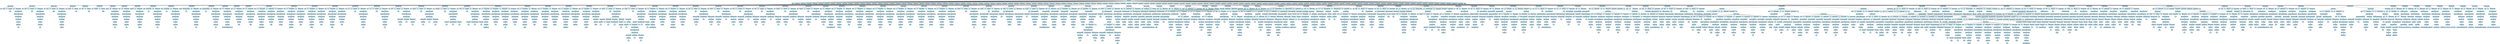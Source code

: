 digraph AST {
node [shape=box, style=filled, fillcolor=lightblue];
node1 [label="LensContext"];
node2 [label="@start"];
node1 -> node2;
node3 [label="ComandoContext"];
node4 [label="DeclaracaoContext"];
node5 [label="let"];
node4 -> node5;
node6 [label="idade"];
node4 -> node6;
node7 [label=":"];
node4 -> node7;
node8 [label="TipoContext"];
node9 [label="int"];
node8 -> node9;
node4 -> node8;
node10 [label="="];
node4 -> node10;
node11 [label="ExpressaoContext"];
node12 [label="Expressao_logicaContext"];
node13 [label="Expressao_comparacaoContext"];
node14 [label="Expressao_aritContext"];
node15 [label="Termo_aritContext"];
node16 [label="FatorContext"];
node17 [label="LiteralContext"];
node18 [label="25"];
node17 -> node18;
node16 -> node17;
node15 -> node16;
node14 -> node15;
node13 -> node14;
node12 -> node13;
node11 -> node12;
node4 -> node11;
node3 -> node4;
node1 -> node3;
node19 [label="ComandoContext"];
node20 [label="DeclaracaoContext"];
node21 [label="let"];
node20 -> node21;
node22 [label="altura"];
node20 -> node22;
node23 [label=":"];
node20 -> node23;
node24 [label="TipoContext"];
node25 [label="int"];
node24 -> node25;
node20 -> node24;
node26 [label="="];
node20 -> node26;
node27 [label="ExpressaoContext"];
node28 [label="Expressao_logicaContext"];
node29 [label="Expressao_comparacaoContext"];
node30 [label="Expressao_aritContext"];
node31 [label="Termo_aritContext"];
node32 [label="FatorContext"];
node33 [label="LiteralContext"];
node34 [label="175"];
node33 -> node34;
node32 -> node33;
node31 -> node32;
node30 -> node31;
node29 -> node30;
node28 -> node29;
node27 -> node28;
node20 -> node27;
node19 -> node20;
node1 -> node19;
node35 [label="ComandoContext"];
node36 [label="DeclaracaoContext"];
node37 [label="let"];
node36 -> node37;
node38 [label="nome"];
node36 -> node38;
node39 [label=":"];
node36 -> node39;
node40 [label="TipoContext"];
node41 [label="String"];
node40 -> node41;
node36 -> node40;
node42 [label="="];
node36 -> node42;
node43 [label="ExpressaoContext"];
node44 [label="Expressao_logicaContext"];
node45 [label="Expressao_comparacaoContext"];
node46 [label="Expressao_aritContext"];
node47 [label="Termo_aritContext"];
node48 [label="FatorContext"];
node49 [label="LiteralContext"];
node50 [label="\"João Silva\""];
node49 -> node50;
node48 -> node49;
node47 -> node48;
node46 -> node47;
node45 -> node46;
node44 -> node45;
node43 -> node44;
node36 -> node43;
node35 -> node36;
node1 -> node35;
node51 [label="ComandoContext"];
node52 [label="DeclaracaoContext"];
node53 [label="let"];
node52 -> node53;
node54 [label="contador"];
node52 -> node54;
node55 [label=":"];
node52 -> node55;
node56 [label="TipoContext"];
node57 [label="int"];
node56 -> node57;
node52 -> node56;
node51 -> node52;
node1 -> node51;
node58 [label="ComandoContext"];
node59 [label="DeclaracaoContext"];
node60 [label="let"];
node59 -> node60;
node61 [label="peso"];
node59 -> node61;
node62 [label=":"];
node59 -> node62;
node63 [label="TipoContext"];
node64 [label="int"];
node63 -> node64;
node59 -> node63;
node58 -> node59;
node1 -> node58;
node65 [label="ComandoContext"];
node66 [label="DeclaracaoContext"];
node67 [label="let"];
node66 -> node67;
node68 [label="sobrenome"];
node66 -> node68;
node69 [label=":"];
node66 -> node69;
node70 [label="TipoContext"];
node71 [label="String"];
node70 -> node71;
node66 -> node70;
node65 -> node66;
node1 -> node65;
node72 [label="ComandoContext"];
node73 [label="AtribuicaoContext"];
node74 [label="contador"];
node73 -> node74;
node75 [label="="];
node73 -> node75;
node76 [label="ExpressaoContext"];
node77 [label="Expressao_logicaContext"];
node78 [label="Expressao_comparacaoContext"];
node79 [label="Expressao_aritContext"];
node80 [label="Termo_aritContext"];
node81 [label="FatorContext"];
node82 [label="LiteralContext"];
node83 [label="0"];
node82 -> node83;
node81 -> node82;
node80 -> node81;
node79 -> node80;
node78 -> node79;
node77 -> node78;
node76 -> node77;
node73 -> node76;
node72 -> node73;
node1 -> node72;
node84 [label="ComandoContext"];
node85 [label="AtribuicaoContext"];
node86 [label="peso"];
node85 -> node86;
node87 [label="="];
node85 -> node87;
node88 [label="ExpressaoContext"];
node89 [label="Expressao_logicaContext"];
node90 [label="Expressao_comparacaoContext"];
node91 [label="Expressao_aritContext"];
node92 [label="Termo_aritContext"];
node93 [label="FatorContext"];
node94 [label="LiteralContext"];
node95 [label="70"];
node94 -> node95;
node93 -> node94;
node92 -> node93;
node91 -> node92;
node90 -> node91;
node89 -> node90;
node88 -> node89;
node85 -> node88;
node84 -> node85;
node1 -> node84;
node96 [label="ComandoContext"];
node97 [label="AtribuicaoContext"];
node98 [label="sobrenome"];
node97 -> node98;
node99 [label="="];
node97 -> node99;
node100 [label="ExpressaoContext"];
node101 [label="Expressao_logicaContext"];
node102 [label="Expressao_comparacaoContext"];
node103 [label="Expressao_aritContext"];
node104 [label="Termo_aritContext"];
node105 [label="FatorContext"];
node106 [label="LiteralContext"];
node107 [label="\"Santos\""];
node106 -> node107;
node105 -> node106;
node104 -> node105;
node103 -> node104;
node102 -> node103;
node101 -> node102;
node100 -> node101;
node97 -> node100;
node96 -> node97;
node1 -> node96;
node108 [label="ComandoContext"];
node109 [label="AtribuicaoContext"];
node110 [label="idade"];
node109 -> node110;
node111 [label="Op_adicaoContext"];
node112 [label="+"];
node111 -> node112;
node109 -> node111;
node113 [label="="];
node109 -> node113;
node114 [label="ExpressaoContext"];
node115 [label="Expressao_logicaContext"];
node116 [label="Expressao_comparacaoContext"];
node117 [label="Expressao_aritContext"];
node118 [label="Termo_aritContext"];
node119 [label="FatorContext"];
node120 [label="LiteralContext"];
node121 [label="5"];
node120 -> node121;
node119 -> node120;
node118 -> node119;
node117 -> node118;
node116 -> node117;
node115 -> node116;
node114 -> node115;
node109 -> node114;
node108 -> node109;
node1 -> node108;
node122 [label="ComandoContext"];
node123 [label="AtribuicaoContext"];
node124 [label="altura"];
node123 -> node124;
node125 [label="Op_adicaoContext"];
node126 [label="-"];
node125 -> node126;
node123 -> node125;
node127 [label="="];
node123 -> node127;
node128 [label="ExpressaoContext"];
node129 [label="Expressao_logicaContext"];
node130 [label="Expressao_comparacaoContext"];
node131 [label="Expressao_aritContext"];
node132 [label="Termo_aritContext"];
node133 [label="FatorContext"];
node134 [label="LiteralContext"];
node135 [label="5"];
node134 -> node135;
node133 -> node134;
node132 -> node133;
node131 -> node132;
node130 -> node131;
node129 -> node130;
node128 -> node129;
node123 -> node128;
node122 -> node123;
node1 -> node122;
node136 [label="ComandoContext"];
node137 [label="AtribuicaoContext"];
node138 [label="contador"];
node137 -> node138;
node139 [label="Op_multiplicacaoContext"];
node140 [label="*"];
node139 -> node140;
node137 -> node139;
node141 [label="="];
node137 -> node141;
node142 [label="ExpressaoContext"];
node143 [label="Expressao_logicaContext"];
node144 [label="Expressao_comparacaoContext"];
node145 [label="Expressao_aritContext"];
node146 [label="Termo_aritContext"];
node147 [label="FatorContext"];
node148 [label="LiteralContext"];
node149 [label="2"];
node148 -> node149;
node147 -> node148;
node146 -> node147;
node145 -> node146;
node144 -> node145;
node143 -> node144;
node142 -> node143;
node137 -> node142;
node136 -> node137;
node1 -> node136;
node150 [label="ComandoContext"];
node151 [label="AtribuicaoContext"];
node152 [label="peso"];
node151 -> node152;
node153 [label="Op_multiplicacaoContext"];
node154 [label="/"];
node153 -> node154;
node151 -> node153;
node155 [label="="];
node151 -> node155;
node156 [label="ExpressaoContext"];
node157 [label="Expressao_logicaContext"];
node158 [label="Expressao_comparacaoContext"];
node159 [label="Expressao_aritContext"];
node160 [label="Termo_aritContext"];
node161 [label="FatorContext"];
node162 [label="LiteralContext"];
node163 [label="2"];
node162 -> node163;
node161 -> node162;
node160 -> node161;
node159 -> node160;
node158 -> node159;
node157 -> node158;
node156 -> node157;
node151 -> node156;
node150 -> node151;
node1 -> node150;
node164 [label="ComandoContext"];
node165 [label="ImpressaoContext"];
node166 [label="print"];
node165 -> node166;
node167 [label="::"];
node165 -> node167;
node168 [label="ExpressaoContext"];
node169 [label="Expressao_logicaContext"];
node170 [label="Expressao_comparacaoContext"];
node171 [label="Expressao_aritContext"];
node172 [label="Termo_aritContext"];
node173 [label="FatorContext"];
node174 [label="LiteralContext"];
node175 [label="\"=== DEMONSTRAÇÃO LENS ===\""];
node174 -> node175;
node173 -> node174;
node172 -> node173;
node171 -> node172;
node170 -> node171;
node169 -> node170;
node168 -> node169;
node165 -> node168;
node164 -> node165;
node1 -> node164;
node176 [label="ComandoContext"];
node177 [label="ImpressaoContext"];
node178 [label="print"];
node177 -> node178;
node179 [label="::"];
node177 -> node179;
node180 [label="ExpressaoContext"];
node181 [label="Expressao_logicaContext"];
node182 [label="Expressao_comparacaoContext"];
node183 [label="Expressao_aritContext"];
node184 [label="Termo_aritContext"];
node185 [label="FatorContext"];
node186 [label="nome"];
node185 -> node186;
node184 -> node185;
node183 -> node184;
node182 -> node183;
node181 -> node182;
node180 -> node181;
node177 -> node180;
node176 -> node177;
node1 -> node176;
node187 [label="ComandoContext"];
node188 [label="ImpressaoContext"];
node189 [label="print"];
node188 -> node189;
node190 [label="::"];
node188 -> node190;
node191 [label="ExpressaoContext"];
node192 [label="Expressao_logicaContext"];
node193 [label="Expressao_comparacaoContext"];
node194 [label="Expressao_aritContext"];
node195 [label="Termo_aritContext"];
node196 [label="FatorContext"];
node197 [label="idade"];
node196 -> node197;
node195 -> node196;
node194 -> node195;
node193 -> node194;
node192 -> node193;
node191 -> node192;
node188 -> node191;
node187 -> node188;
node1 -> node187;
node198 [label="ComandoContext"];
node199 [label="ImpressaoContext"];
node200 [label="print"];
node199 -> node200;
node201 [label="::"];
node199 -> node201;
node202 [label="ExpressaoContext"];
node203 [label="Expressao_logicaContext"];
node204 [label="Expressao_comparacaoContext"];
node205 [label="Expressao_aritContext"];
node206 [label="Termo_aritContext"];
node207 [label="FatorContext"];
node208 [label="LiteralContext"];
node209 [label="\"Nome completo:\""];
node208 -> node209;
node207 -> node208;
node206 -> node207;
node205 -> node206;
node204 -> node205;
node203 -> node204;
node202 -> node203;
node199 -> node202;
node210 [label=","];
node199 -> node210;
node211 [label="ExpressaoContext"];
node212 [label="Expressao_logicaContext"];
node213 [label="Expressao_comparacaoContext"];
node214 [label="Expressao_aritContext"];
node215 [label="Termo_aritContext"];
node216 [label="FatorContext"];
node217 [label="nome"];
node216 -> node217;
node215 -> node216;
node214 -> node215;
node213 -> node214;
node212 -> node213;
node211 -> node212;
node199 -> node211;
node218 [label=","];
node199 -> node218;
node219 [label="ExpressaoContext"];
node220 [label="Expressao_logicaContext"];
node221 [label="Expressao_comparacaoContext"];
node222 [label="Expressao_aritContext"];
node223 [label="Termo_aritContext"];
node224 [label="FatorContext"];
node225 [label="sobrenome"];
node224 -> node225;
node223 -> node224;
node222 -> node223;
node221 -> node222;
node220 -> node221;
node219 -> node220;
node199 -> node219;
node198 -> node199;
node1 -> node198;
node226 [label="ComandoContext"];
node227 [label="ImpressaoContext"];
node228 [label="print"];
node227 -> node228;
node229 [label="::"];
node227 -> node229;
node230 [label="ExpressaoContext"];
node231 [label="Expressao_logicaContext"];
node232 [label="Expressao_comparacaoContext"];
node233 [label="Expressao_aritContext"];
node234 [label="Termo_aritContext"];
node235 [label="FatorContext"];
node236 [label="LiteralContext"];
node237 [label="\"Idade atual:\""];
node236 -> node237;
node235 -> node236;
node234 -> node235;
node233 -> node234;
node232 -> node233;
node231 -> node232;
node230 -> node231;
node227 -> node230;
node238 [label=","];
node227 -> node238;
node239 [label="ExpressaoContext"];
node240 [label="Expressao_logicaContext"];
node241 [label="Expressao_comparacaoContext"];
node242 [label="Expressao_aritContext"];
node243 [label="Termo_aritContext"];
node244 [label="FatorContext"];
node245 [label="idade"];
node244 -> node245;
node243 -> node244;
node242 -> node243;
node241 -> node242;
node240 -> node241;
node239 -> node240;
node227 -> node239;
node226 -> node227;
node1 -> node226;
node246 [label="ComandoContext"];
node247 [label="ImpressaoContext"];
node248 [label="print"];
node247 -> node248;
node249 [label="::"];
node247 -> node249;
node250 [label="ExpressaoContext"];
node251 [label="Expressao_logicaContext"];
node252 [label="Expressao_comparacaoContext"];
node253 [label="Expressao_aritContext"];
node254 [label="Termo_aritContext"];
node255 [label="FatorContext"];
node256 [label="LiteralContext"];
node257 [label="\"Altura:\""];
node256 -> node257;
node255 -> node256;
node254 -> node255;
node253 -> node254;
node252 -> node253;
node251 -> node252;
node250 -> node251;
node247 -> node250;
node258 [label=","];
node247 -> node258;
node259 [label="ExpressaoContext"];
node260 [label="Expressao_logicaContext"];
node261 [label="Expressao_comparacaoContext"];
node262 [label="Expressao_aritContext"];
node263 [label="Termo_aritContext"];
node264 [label="FatorContext"];
node265 [label="altura"];
node264 -> node265;
node263 -> node264;
node262 -> node263;
node261 -> node262;
node260 -> node261;
node259 -> node260;
node247 -> node259;
node246 -> node247;
node1 -> node246;
node266 [label="ComandoContext"];
node267 [label="ImpressaoContext"];
node268 [label="print"];
node267 -> node268;
node269 [label="::"];
node267 -> node269;
node270 [label="ExpressaoContext"];
node271 [label="Expressao_logicaContext"];
node272 [label="Expressao_comparacaoContext"];
node273 [label="Expressao_aritContext"];
node274 [label="Termo_aritContext"];
node275 [label="FatorContext"];
node276 [label="LiteralContext"];
node277 [label="\"Peso:\""];
node276 -> node277;
node275 -> node276;
node274 -> node275;
node273 -> node274;
node272 -> node273;
node271 -> node272;
node270 -> node271;
node267 -> node270;
node278 [label=","];
node267 -> node278;
node279 [label="ExpressaoContext"];
node280 [label="Expressao_logicaContext"];
node281 [label="Expressao_comparacaoContext"];
node282 [label="Expressao_aritContext"];
node283 [label="Termo_aritContext"];
node284 [label="FatorContext"];
node285 [label="peso"];
node284 -> node285;
node283 -> node284;
node282 -> node283;
node281 -> node282;
node280 -> node281;
node279 -> node280;
node267 -> node279;
node266 -> node267;
node1 -> node266;
node286 [label="ComandoContext"];
node287 [label="DeclaracaoContext"];
node288 [label="let"];
node287 -> node288;
node289 [label="a"];
node287 -> node289;
node290 [label=":"];
node287 -> node290;
node291 [label="TipoContext"];
node292 [label="int"];
node291 -> node292;
node287 -> node291;
node293 [label="="];
node287 -> node293;
node294 [label="ExpressaoContext"];
node295 [label="Expressao_logicaContext"];
node296 [label="Expressao_comparacaoContext"];
node297 [label="Expressao_aritContext"];
node298 [label="Termo_aritContext"];
node299 [label="FatorContext"];
node300 [label="LiteralContext"];
node301 [label="10"];
node300 -> node301;
node299 -> node300;
node298 -> node299;
node297 -> node298;
node296 -> node297;
node295 -> node296;
node294 -> node295;
node287 -> node294;
node286 -> node287;
node1 -> node286;
node302 [label="ComandoContext"];
node303 [label="DeclaracaoContext"];
node304 [label="let"];
node303 -> node304;
node305 [label="b"];
node303 -> node305;
node306 [label=":"];
node303 -> node306;
node307 [label="TipoContext"];
node308 [label="int"];
node307 -> node308;
node303 -> node307;
node309 [label="="];
node303 -> node309;
node310 [label="ExpressaoContext"];
node311 [label="Expressao_logicaContext"];
node312 [label="Expressao_comparacaoContext"];
node313 [label="Expressao_aritContext"];
node314 [label="Termo_aritContext"];
node315 [label="FatorContext"];
node316 [label="LiteralContext"];
node317 [label="3"];
node316 -> node317;
node315 -> node316;
node314 -> node315;
node313 -> node314;
node312 -> node313;
node311 -> node312;
node310 -> node311;
node303 -> node310;
node302 -> node303;
node1 -> node302;
node318 [label="ComandoContext"];
node319 [label="DeclaracaoContext"];
node320 [label="let"];
node319 -> node320;
node321 [label="soma"];
node319 -> node321;
node322 [label=":"];
node319 -> node322;
node323 [label="TipoContext"];
node324 [label="int"];
node323 -> node324;
node319 -> node323;
node325 [label="="];
node319 -> node325;
node326 [label="ExpressaoContext"];
node327 [label="Expressao_logicaContext"];
node328 [label="Expressao_comparacaoContext"];
node329 [label="Expressao_aritContext"];
node330 [label="Termo_aritContext"];
node331 [label="FatorContext"];
node332 [label="a"];
node331 -> node332;
node330 -> node331;
node329 -> node330;
node333 [label="Op_adicaoContext"];
node334 [label="+"];
node333 -> node334;
node329 -> node333;
node335 [label="Termo_aritContext"];
node336 [label="FatorContext"];
node337 [label="b"];
node336 -> node337;
node335 -> node336;
node329 -> node335;
node328 -> node329;
node327 -> node328;
node326 -> node327;
node319 -> node326;
node318 -> node319;
node1 -> node318;
node338 [label="ComandoContext"];
node339 [label="DeclaracaoContext"];
node340 [label="let"];
node339 -> node340;
node341 [label="subtracao"];
node339 -> node341;
node342 [label=":"];
node339 -> node342;
node343 [label="TipoContext"];
node344 [label="int"];
node343 -> node344;
node339 -> node343;
node345 [label="="];
node339 -> node345;
node346 [label="ExpressaoContext"];
node347 [label="Expressao_logicaContext"];
node348 [label="Expressao_comparacaoContext"];
node349 [label="Expressao_aritContext"];
node350 [label="Termo_aritContext"];
node351 [label="FatorContext"];
node352 [label="a"];
node351 -> node352;
node350 -> node351;
node349 -> node350;
node353 [label="Op_adicaoContext"];
node354 [label="-"];
node353 -> node354;
node349 -> node353;
node355 [label="Termo_aritContext"];
node356 [label="FatorContext"];
node357 [label="b"];
node356 -> node357;
node355 -> node356;
node349 -> node355;
node348 -> node349;
node347 -> node348;
node346 -> node347;
node339 -> node346;
node338 -> node339;
node1 -> node338;
node358 [label="ComandoContext"];
node359 [label="DeclaracaoContext"];
node360 [label="let"];
node359 -> node360;
node361 [label="multiplicacao"];
node359 -> node361;
node362 [label=":"];
node359 -> node362;
node363 [label="TipoContext"];
node364 [label="int"];
node363 -> node364;
node359 -> node363;
node365 [label="="];
node359 -> node365;
node366 [label="ExpressaoContext"];
node367 [label="Expressao_logicaContext"];
node368 [label="Expressao_comparacaoContext"];
node369 [label="Expressao_aritContext"];
node370 [label="Termo_aritContext"];
node371 [label="FatorContext"];
node372 [label="a"];
node371 -> node372;
node370 -> node371;
node373 [label="Op_multiplicacaoContext"];
node374 [label="*"];
node373 -> node374;
node370 -> node373;
node375 [label="FatorContext"];
node376 [label="b"];
node375 -> node376;
node370 -> node375;
node369 -> node370;
node368 -> node369;
node367 -> node368;
node366 -> node367;
node359 -> node366;
node358 -> node359;
node1 -> node358;
node377 [label="ComandoContext"];
node378 [label="DeclaracaoContext"];
node379 [label="let"];
node378 -> node379;
node380 [label="divisao"];
node378 -> node380;
node381 [label=":"];
node378 -> node381;
node382 [label="TipoContext"];
node383 [label="int"];
node382 -> node383;
node378 -> node382;
node384 [label="="];
node378 -> node384;
node385 [label="ExpressaoContext"];
node386 [label="Expressao_logicaContext"];
node387 [label="Expressao_comparacaoContext"];
node388 [label="Expressao_aritContext"];
node389 [label="Termo_aritContext"];
node390 [label="FatorContext"];
node391 [label="a"];
node390 -> node391;
node389 -> node390;
node392 [label="Op_multiplicacaoContext"];
node393 [label="/"];
node392 -> node393;
node389 -> node392;
node394 [label="FatorContext"];
node395 [label="b"];
node394 -> node395;
node389 -> node394;
node388 -> node389;
node387 -> node388;
node386 -> node387;
node385 -> node386;
node378 -> node385;
node377 -> node378;
node1 -> node377;
node396 [label="ComandoContext"];
node397 [label="ImpressaoContext"];
node398 [label="print"];
node397 -> node398;
node399 [label="::"];
node397 -> node399;
node400 [label="ExpressaoContext"];
node401 [label="Expressao_logicaContext"];
node402 [label="Expressao_comparacaoContext"];
node403 [label="Expressao_aritContext"];
node404 [label="Termo_aritContext"];
node405 [label="FatorContext"];
node406 [label="LiteralContext"];
node407 [label="\"Operações com\""];
node406 -> node407;
node405 -> node406;
node404 -> node405;
node403 -> node404;
node402 -> node403;
node401 -> node402;
node400 -> node401;
node397 -> node400;
node408 [label=","];
node397 -> node408;
node409 [label="ExpressaoContext"];
node410 [label="Expressao_logicaContext"];
node411 [label="Expressao_comparacaoContext"];
node412 [label="Expressao_aritContext"];
node413 [label="Termo_aritContext"];
node414 [label="FatorContext"];
node415 [label="a"];
node414 -> node415;
node413 -> node414;
node412 -> node413;
node411 -> node412;
node410 -> node411;
node409 -> node410;
node397 -> node409;
node416 [label=","];
node397 -> node416;
node417 [label="ExpressaoContext"];
node418 [label="Expressao_logicaContext"];
node419 [label="Expressao_comparacaoContext"];
node420 [label="Expressao_aritContext"];
node421 [label="Termo_aritContext"];
node422 [label="FatorContext"];
node423 [label="LiteralContext"];
node424 [label="\"e\""];
node423 -> node424;
node422 -> node423;
node421 -> node422;
node420 -> node421;
node419 -> node420;
node418 -> node419;
node417 -> node418;
node397 -> node417;
node425 [label=","];
node397 -> node425;
node426 [label="ExpressaoContext"];
node427 [label="Expressao_logicaContext"];
node428 [label="Expressao_comparacaoContext"];
node429 [label="Expressao_aritContext"];
node430 [label="Termo_aritContext"];
node431 [label="FatorContext"];
node432 [label="b"];
node431 -> node432;
node430 -> node431;
node429 -> node430;
node428 -> node429;
node427 -> node428;
node426 -> node427;
node397 -> node426;
node396 -> node397;
node1 -> node396;
node433 [label="ComandoContext"];
node434 [label="ImpressaoContext"];
node435 [label="print"];
node434 -> node435;
node436 [label="::"];
node434 -> node436;
node437 [label="ExpressaoContext"];
node438 [label="Expressao_logicaContext"];
node439 [label="Expressao_comparacaoContext"];
node440 [label="Expressao_aritContext"];
node441 [label="Termo_aritContext"];
node442 [label="FatorContext"];
node443 [label="LiteralContext"];
node444 [label="\"Soma:\""];
node443 -> node444;
node442 -> node443;
node441 -> node442;
node440 -> node441;
node439 -> node440;
node438 -> node439;
node437 -> node438;
node434 -> node437;
node445 [label=","];
node434 -> node445;
node446 [label="ExpressaoContext"];
node447 [label="Expressao_logicaContext"];
node448 [label="Expressao_comparacaoContext"];
node449 [label="Expressao_aritContext"];
node450 [label="Termo_aritContext"];
node451 [label="FatorContext"];
node452 [label="soma"];
node451 -> node452;
node450 -> node451;
node449 -> node450;
node448 -> node449;
node447 -> node448;
node446 -> node447;
node434 -> node446;
node433 -> node434;
node1 -> node433;
node453 [label="ComandoContext"];
node454 [label="ImpressaoContext"];
node455 [label="print"];
node454 -> node455;
node456 [label="::"];
node454 -> node456;
node457 [label="ExpressaoContext"];
node458 [label="Expressao_logicaContext"];
node459 [label="Expressao_comparacaoContext"];
node460 [label="Expressao_aritContext"];
node461 [label="Termo_aritContext"];
node462 [label="FatorContext"];
node463 [label="LiteralContext"];
node464 [label="\"Subtração:\""];
node463 -> node464;
node462 -> node463;
node461 -> node462;
node460 -> node461;
node459 -> node460;
node458 -> node459;
node457 -> node458;
node454 -> node457;
node465 [label=","];
node454 -> node465;
node466 [label="ExpressaoContext"];
node467 [label="Expressao_logicaContext"];
node468 [label="Expressao_comparacaoContext"];
node469 [label="Expressao_aritContext"];
node470 [label="Termo_aritContext"];
node471 [label="FatorContext"];
node472 [label="subtracao"];
node471 -> node472;
node470 -> node471;
node469 -> node470;
node468 -> node469;
node467 -> node468;
node466 -> node467;
node454 -> node466;
node453 -> node454;
node1 -> node453;
node473 [label="ComandoContext"];
node474 [label="ImpressaoContext"];
node475 [label="print"];
node474 -> node475;
node476 [label="::"];
node474 -> node476;
node477 [label="ExpressaoContext"];
node478 [label="Expressao_logicaContext"];
node479 [label="Expressao_comparacaoContext"];
node480 [label="Expressao_aritContext"];
node481 [label="Termo_aritContext"];
node482 [label="FatorContext"];
node483 [label="LiteralContext"];
node484 [label="\"Multiplicação:\""];
node483 -> node484;
node482 -> node483;
node481 -> node482;
node480 -> node481;
node479 -> node480;
node478 -> node479;
node477 -> node478;
node474 -> node477;
node485 [label=","];
node474 -> node485;
node486 [label="ExpressaoContext"];
node487 [label="Expressao_logicaContext"];
node488 [label="Expressao_comparacaoContext"];
node489 [label="Expressao_aritContext"];
node490 [label="Termo_aritContext"];
node491 [label="FatorContext"];
node492 [label="multiplicacao"];
node491 -> node492;
node490 -> node491;
node489 -> node490;
node488 -> node489;
node487 -> node488;
node486 -> node487;
node474 -> node486;
node473 -> node474;
node1 -> node473;
node493 [label="ComandoContext"];
node494 [label="ImpressaoContext"];
node495 [label="print"];
node494 -> node495;
node496 [label="::"];
node494 -> node496;
node497 [label="ExpressaoContext"];
node498 [label="Expressao_logicaContext"];
node499 [label="Expressao_comparacaoContext"];
node500 [label="Expressao_aritContext"];
node501 [label="Termo_aritContext"];
node502 [label="FatorContext"];
node503 [label="LiteralContext"];
node504 [label="\"Divisão:\""];
node503 -> node504;
node502 -> node503;
node501 -> node502;
node500 -> node501;
node499 -> node500;
node498 -> node499;
node497 -> node498;
node494 -> node497;
node505 [label=","];
node494 -> node505;
node506 [label="ExpressaoContext"];
node507 [label="Expressao_logicaContext"];
node508 [label="Expressao_comparacaoContext"];
node509 [label="Expressao_aritContext"];
node510 [label="Termo_aritContext"];
node511 [label="FatorContext"];
node512 [label="divisao"];
node511 -> node512;
node510 -> node511;
node509 -> node510;
node508 -> node509;
node507 -> node508;
node506 -> node507;
node494 -> node506;
node493 -> node494;
node1 -> node493;
node513 [label="ComandoContext"];
node514 [label="DeclaracaoContext"];
node515 [label="let"];
node514 -> node515;
node516 [label="resultado"];
node514 -> node516;
node517 [label=":"];
node514 -> node517;
node518 [label="TipoContext"];
node519 [label="int"];
node518 -> node519;
node514 -> node518;
node520 [label="="];
node514 -> node520;
node521 [label="ExpressaoContext"];
node522 [label="Expressao_logicaContext"];
node523 [label="Expressao_comparacaoContext"];
node524 [label="Expressao_aritContext"];
node525 [label="Termo_aritContext"];
node526 [label="FatorContext"];
node527 [label="a"];
node526 -> node527;
node525 -> node526;
node524 -> node525;
node528 [label="Op_adicaoContext"];
node529 [label="+"];
node528 -> node529;
node524 -> node528;
node530 [label="Termo_aritContext"];
node531 [label="FatorContext"];
node532 [label="b"];
node531 -> node532;
node530 -> node531;
node533 [label="Op_multiplicacaoContext"];
node534 [label="*"];
node533 -> node534;
node530 -> node533;
node535 [label="FatorContext"];
node536 [label="LiteralContext"];
node537 [label="2"];
node536 -> node537;
node535 -> node536;
node530 -> node535;
node524 -> node530;
node538 [label="Op_adicaoContext"];
node539 [label="-"];
node538 -> node539;
node524 -> node538;
node540 [label="Termo_aritContext"];
node541 [label="FatorContext"];
node542 [label="LiteralContext"];
node543 [label="1"];
node542 -> node543;
node541 -> node542;
node540 -> node541;
node524 -> node540;
node523 -> node524;
node522 -> node523;
node521 -> node522;
node514 -> node521;
node513 -> node514;
node1 -> node513;
node544 [label="ComandoContext"];
node545 [label="DeclaracaoContext"];
node546 [label="let"];
node545 -> node546;
node547 [label="complexo"];
node545 -> node547;
node548 [label=":"];
node545 -> node548;
node549 [label="TipoContext"];
node550 [label="int"];
node549 -> node550;
node545 -> node549;
node551 [label="="];
node545 -> node551;
node552 [label="ExpressaoContext"];
node553 [label="Expressao_logicaContext"];
node554 [label="Expressao_comparacaoContext"];
node555 [label="Expressao_aritContext"];
node556 [label="Termo_aritContext"];
node557 [label="FatorContext"];
node558 [label="("];
node557 -> node558;
node559 [label="ExpressaoContext"];
node560 [label="Expressao_logicaContext"];
node561 [label="Expressao_comparacaoContext"];
node562 [label="Expressao_aritContext"];
node563 [label="Termo_aritContext"];
node564 [label="FatorContext"];
node565 [label="a"];
node564 -> node565;
node563 -> node564;
node562 -> node563;
node566 [label="Op_adicaoContext"];
node567 [label="+"];
node566 -> node567;
node562 -> node566;
node568 [label="Termo_aritContext"];
node569 [label="FatorContext"];
node570 [label="b"];
node569 -> node570;
node568 -> node569;
node562 -> node568;
node561 -> node562;
node560 -> node561;
node559 -> node560;
node557 -> node559;
node571 [label=")"];
node557 -> node571;
node556 -> node557;
node572 [label="Op_multiplicacaoContext"];
node573 [label="*"];
node572 -> node573;
node556 -> node572;
node574 [label="FatorContext"];
node575 [label="LiteralContext"];
node576 [label="2"];
node575 -> node576;
node574 -> node575;
node556 -> node574;
node555 -> node556;
node554 -> node555;
node553 -> node554;
node552 -> node553;
node545 -> node552;
node544 -> node545;
node1 -> node544;
node577 [label="ComandoContext"];
node578 [label="ImpressaoContext"];
node579 [label="print"];
node578 -> node579;
node580 [label="::"];
node578 -> node580;
node581 [label="ExpressaoContext"];
node582 [label="Expressao_logicaContext"];
node583 [label="Expressao_comparacaoContext"];
node584 [label="Expressao_aritContext"];
node585 [label="Termo_aritContext"];
node586 [label="FatorContext"];
node587 [label="LiteralContext"];
node588 [label="\"Resultado complexo:\""];
node587 -> node588;
node586 -> node587;
node585 -> node586;
node584 -> node585;
node583 -> node584;
node582 -> node583;
node581 -> node582;
node578 -> node581;
node589 [label=","];
node578 -> node589;
node590 [label="ExpressaoContext"];
node591 [label="Expressao_logicaContext"];
node592 [label="Expressao_comparacaoContext"];
node593 [label="Expressao_aritContext"];
node594 [label="Termo_aritContext"];
node595 [label="FatorContext"];
node596 [label="resultado"];
node595 -> node596;
node594 -> node595;
node593 -> node594;
node592 -> node593;
node591 -> node592;
node590 -> node591;
node578 -> node590;
node577 -> node578;
node1 -> node577;
node597 [label="ComandoContext"];
node598 [label="ImpressaoContext"];
node599 [label="print"];
node598 -> node599;
node600 [label="::"];
node598 -> node600;
node601 [label="ExpressaoContext"];
node602 [label="Expressao_logicaContext"];
node603 [label="Expressao_comparacaoContext"];
node604 [label="Expressao_aritContext"];
node605 [label="Termo_aritContext"];
node606 [label="FatorContext"];
node607 [label="LiteralContext"];
node608 [label="\"Com parênteses:\""];
node607 -> node608;
node606 -> node607;
node605 -> node606;
node604 -> node605;
node603 -> node604;
node602 -> node603;
node601 -> node602;
node598 -> node601;
node609 [label=","];
node598 -> node609;
node610 [label="ExpressaoContext"];
node611 [label="Expressao_logicaContext"];
node612 [label="Expressao_comparacaoContext"];
node613 [label="Expressao_aritContext"];
node614 [label="Termo_aritContext"];
node615 [label="FatorContext"];
node616 [label="complexo"];
node615 -> node616;
node614 -> node615;
node613 -> node614;
node612 -> node613;
node611 -> node612;
node610 -> node611;
node598 -> node610;
node597 -> node598;
node1 -> node597;
node617 [label="ComandoContext"];
node618 [label="DeclaracaoContext"];
node619 [label="let"];
node618 -> node619;
node620 [label="igual"];
node618 -> node620;
node621 [label=":"];
node618 -> node621;
node622 [label="TipoContext"];
node623 [label="int"];
node622 -> node623;
node618 -> node622;
node624 [label="="];
node618 -> node624;
node625 [label="ExpressaoContext"];
node626 [label="Expressao_logicaContext"];
node627 [label="Expressao_comparacaoContext"];
node628 [label="Expressao_aritContext"];
node629 [label="Termo_aritContext"];
node630 [label="FatorContext"];
node631 [label="a"];
node630 -> node631;
node629 -> node630;
node628 -> node629;
node627 -> node628;
node632 [label="Op_comparacaoContext"];
node633 [label="=="];
node632 -> node633;
node627 -> node632;
node634 [label="Expressao_aritContext"];
node635 [label="Termo_aritContext"];
node636 [label="FatorContext"];
node637 [label="b"];
node636 -> node637;
node635 -> node636;
node634 -> node635;
node627 -> node634;
node626 -> node627;
node625 -> node626;
node618 -> node625;
node617 -> node618;
node1 -> node617;
node638 [label="ComandoContext"];
node639 [label="DeclaracaoContext"];
node640 [label="let"];
node639 -> node640;
node641 [label="diferente"];
node639 -> node641;
node642 [label=":"];
node639 -> node642;
node643 [label="TipoContext"];
node644 [label="int"];
node643 -> node644;
node639 -> node643;
node645 [label="="];
node639 -> node645;
node646 [label="ExpressaoContext"];
node647 [label="Expressao_logicaContext"];
node648 [label="Expressao_comparacaoContext"];
node649 [label="Expressao_aritContext"];
node650 [label="Termo_aritContext"];
node651 [label="FatorContext"];
node652 [label="a"];
node651 -> node652;
node650 -> node651;
node649 -> node650;
node648 -> node649;
node653 [label="Op_comparacaoContext"];
node654 [label="!="];
node653 -> node654;
node648 -> node653;
node655 [label="Expressao_aritContext"];
node656 [label="Termo_aritContext"];
node657 [label="FatorContext"];
node658 [label="b"];
node657 -> node658;
node656 -> node657;
node655 -> node656;
node648 -> node655;
node647 -> node648;
node646 -> node647;
node639 -> node646;
node638 -> node639;
node1 -> node638;
node659 [label="ComandoContext"];
node660 [label="DeclaracaoContext"];
node661 [label="let"];
node660 -> node661;
node662 [label="menor"];
node660 -> node662;
node663 [label=":"];
node660 -> node663;
node664 [label="TipoContext"];
node665 [label="int"];
node664 -> node665;
node660 -> node664;
node666 [label="="];
node660 -> node666;
node667 [label="ExpressaoContext"];
node668 [label="Expressao_logicaContext"];
node669 [label="Expressao_comparacaoContext"];
node670 [label="Expressao_aritContext"];
node671 [label="Termo_aritContext"];
node672 [label="FatorContext"];
node673 [label="a"];
node672 -> node673;
node671 -> node672;
node670 -> node671;
node669 -> node670;
node674 [label="Op_comparacaoContext"];
node675 [label="<"];
node674 -> node675;
node669 -> node674;
node676 [label="Expressao_aritContext"];
node677 [label="Termo_aritContext"];
node678 [label="FatorContext"];
node679 [label="b"];
node678 -> node679;
node677 -> node678;
node676 -> node677;
node669 -> node676;
node668 -> node669;
node667 -> node668;
node660 -> node667;
node659 -> node660;
node1 -> node659;
node680 [label="ComandoContext"];
node681 [label="DeclaracaoContext"];
node682 [label="let"];
node681 -> node682;
node683 [label="maior"];
node681 -> node683;
node684 [label=":"];
node681 -> node684;
node685 [label="TipoContext"];
node686 [label="int"];
node685 -> node686;
node681 -> node685;
node687 [label="="];
node681 -> node687;
node688 [label="ExpressaoContext"];
node689 [label="Expressao_logicaContext"];
node690 [label="Expressao_comparacaoContext"];
node691 [label="Expressao_aritContext"];
node692 [label="Termo_aritContext"];
node693 [label="FatorContext"];
node694 [label="a"];
node693 -> node694;
node692 -> node693;
node691 -> node692;
node690 -> node691;
node695 [label="Op_comparacaoContext"];
node696 [label=">"];
node695 -> node696;
node690 -> node695;
node697 [label="Expressao_aritContext"];
node698 [label="Termo_aritContext"];
node699 [label="FatorContext"];
node700 [label="b"];
node699 -> node700;
node698 -> node699;
node697 -> node698;
node690 -> node697;
node689 -> node690;
node688 -> node689;
node681 -> node688;
node680 -> node681;
node1 -> node680;
node701 [label="ComandoContext"];
node702 [label="DeclaracaoContext"];
node703 [label="let"];
node702 -> node703;
node704 [label="menorIgual"];
node702 -> node704;
node705 [label=":"];
node702 -> node705;
node706 [label="TipoContext"];
node707 [label="int"];
node706 -> node707;
node702 -> node706;
node708 [label="="];
node702 -> node708;
node709 [label="ExpressaoContext"];
node710 [label="Expressao_logicaContext"];
node711 [label="Expressao_comparacaoContext"];
node712 [label="Expressao_aritContext"];
node713 [label="Termo_aritContext"];
node714 [label="FatorContext"];
node715 [label="a"];
node714 -> node715;
node713 -> node714;
node712 -> node713;
node711 -> node712;
node716 [label="Op_comparacaoContext"];
node717 [label="<="];
node716 -> node717;
node711 -> node716;
node718 [label="Expressao_aritContext"];
node719 [label="Termo_aritContext"];
node720 [label="FatorContext"];
node721 [label="b"];
node720 -> node721;
node719 -> node720;
node718 -> node719;
node711 -> node718;
node710 -> node711;
node709 -> node710;
node702 -> node709;
node701 -> node702;
node1 -> node701;
node722 [label="ComandoContext"];
node723 [label="DeclaracaoContext"];
node724 [label="let"];
node723 -> node724;
node725 [label="maiorIgual"];
node723 -> node725;
node726 [label=":"];
node723 -> node726;
node727 [label="TipoContext"];
node728 [label="int"];
node727 -> node728;
node723 -> node727;
node729 [label="="];
node723 -> node729;
node730 [label="ExpressaoContext"];
node731 [label="Expressao_logicaContext"];
node732 [label="Expressao_comparacaoContext"];
node733 [label="Expressao_aritContext"];
node734 [label="Termo_aritContext"];
node735 [label="FatorContext"];
node736 [label="a"];
node735 -> node736;
node734 -> node735;
node733 -> node734;
node732 -> node733;
node737 [label="Op_comparacaoContext"];
node738 [label=">="];
node737 -> node738;
node732 -> node737;
node739 [label="Expressao_aritContext"];
node740 [label="Termo_aritContext"];
node741 [label="FatorContext"];
node742 [label="b"];
node741 -> node742;
node740 -> node741;
node739 -> node740;
node732 -> node739;
node731 -> node732;
node730 -> node731;
node723 -> node730;
node722 -> node723;
node1 -> node722;
node743 [label="ComandoContext"];
node744 [label="ImpressaoContext"];
node745 [label="print"];
node744 -> node745;
node746 [label="::"];
node744 -> node746;
node747 [label="ExpressaoContext"];
node748 [label="Expressao_logicaContext"];
node749 [label="Expressao_comparacaoContext"];
node750 [label="Expressao_aritContext"];
node751 [label="Termo_aritContext"];
node752 [label="FatorContext"];
node753 [label="LiteralContext"];
node754 [label="\"=== COMPARAÇÕES ===\""];
node753 -> node754;
node752 -> node753;
node751 -> node752;
node750 -> node751;
node749 -> node750;
node748 -> node749;
node747 -> node748;
node744 -> node747;
node743 -> node744;
node1 -> node743;
node755 [label="ComandoContext"];
node756 [label="ImpressaoContext"];
node757 [label="print"];
node756 -> node757;
node758 [label="::"];
node756 -> node758;
node759 [label="ExpressaoContext"];
node760 [label="Expressao_logicaContext"];
node761 [label="Expressao_comparacaoContext"];
node762 [label="Expressao_aritContext"];
node763 [label="Termo_aritContext"];
node764 [label="FatorContext"];
node765 [label="LiteralContext"];
node766 [label="\"10 == 3:\""];
node765 -> node766;
node764 -> node765;
node763 -> node764;
node762 -> node763;
node761 -> node762;
node760 -> node761;
node759 -> node760;
node756 -> node759;
node767 [label=","];
node756 -> node767;
node768 [label="ExpressaoContext"];
node769 [label="Expressao_logicaContext"];
node770 [label="Expressao_comparacaoContext"];
node771 [label="Expressao_aritContext"];
node772 [label="Termo_aritContext"];
node773 [label="FatorContext"];
node774 [label="igual"];
node773 -> node774;
node772 -> node773;
node771 -> node772;
node770 -> node771;
node769 -> node770;
node768 -> node769;
node756 -> node768;
node755 -> node756;
node1 -> node755;
node775 [label="ComandoContext"];
node776 [label="ImpressaoContext"];
node777 [label="print"];
node776 -> node777;
node778 [label="::"];
node776 -> node778;
node779 [label="ExpressaoContext"];
node780 [label="Expressao_logicaContext"];
node781 [label="Expressao_comparacaoContext"];
node782 [label="Expressao_aritContext"];
node783 [label="Termo_aritContext"];
node784 [label="FatorContext"];
node785 [label="LiteralContext"];
node786 [label="\"10 != 3:\""];
node785 -> node786;
node784 -> node785;
node783 -> node784;
node782 -> node783;
node781 -> node782;
node780 -> node781;
node779 -> node780;
node776 -> node779;
node787 [label=","];
node776 -> node787;
node788 [label="ExpressaoContext"];
node789 [label="Expressao_logicaContext"];
node790 [label="Expressao_comparacaoContext"];
node791 [label="Expressao_aritContext"];
node792 [label="Termo_aritContext"];
node793 [label="FatorContext"];
node794 [label="diferente"];
node793 -> node794;
node792 -> node793;
node791 -> node792;
node790 -> node791;
node789 -> node790;
node788 -> node789;
node776 -> node788;
node775 -> node776;
node1 -> node775;
node795 [label="ComandoContext"];
node796 [label="ImpressaoContext"];
node797 [label="print"];
node796 -> node797;
node798 [label="::"];
node796 -> node798;
node799 [label="ExpressaoContext"];
node800 [label="Expressao_logicaContext"];
node801 [label="Expressao_comparacaoContext"];
node802 [label="Expressao_aritContext"];
node803 [label="Termo_aritContext"];
node804 [label="FatorContext"];
node805 [label="LiteralContext"];
node806 [label="\"10 < 3:\""];
node805 -> node806;
node804 -> node805;
node803 -> node804;
node802 -> node803;
node801 -> node802;
node800 -> node801;
node799 -> node800;
node796 -> node799;
node807 [label=","];
node796 -> node807;
node808 [label="ExpressaoContext"];
node809 [label="Expressao_logicaContext"];
node810 [label="Expressao_comparacaoContext"];
node811 [label="Expressao_aritContext"];
node812 [label="Termo_aritContext"];
node813 [label="FatorContext"];
node814 [label="menor"];
node813 -> node814;
node812 -> node813;
node811 -> node812;
node810 -> node811;
node809 -> node810;
node808 -> node809;
node796 -> node808;
node795 -> node796;
node1 -> node795;
node815 [label="ComandoContext"];
node816 [label="ImpressaoContext"];
node817 [label="print"];
node816 -> node817;
node818 [label="::"];
node816 -> node818;
node819 [label="ExpressaoContext"];
node820 [label="Expressao_logicaContext"];
node821 [label="Expressao_comparacaoContext"];
node822 [label="Expressao_aritContext"];
node823 [label="Termo_aritContext"];
node824 [label="FatorContext"];
node825 [label="LiteralContext"];
node826 [label="\"10 > 3:\""];
node825 -> node826;
node824 -> node825;
node823 -> node824;
node822 -> node823;
node821 -> node822;
node820 -> node821;
node819 -> node820;
node816 -> node819;
node827 [label=","];
node816 -> node827;
node828 [label="ExpressaoContext"];
node829 [label="Expressao_logicaContext"];
node830 [label="Expressao_comparacaoContext"];
node831 [label="Expressao_aritContext"];
node832 [label="Termo_aritContext"];
node833 [label="FatorContext"];
node834 [label="maior"];
node833 -> node834;
node832 -> node833;
node831 -> node832;
node830 -> node831;
node829 -> node830;
node828 -> node829;
node816 -> node828;
node815 -> node816;
node1 -> node815;
node835 [label="ComandoContext"];
node836 [label="ImpressaoContext"];
node837 [label="print"];
node836 -> node837;
node838 [label="::"];
node836 -> node838;
node839 [label="ExpressaoContext"];
node840 [label="Expressao_logicaContext"];
node841 [label="Expressao_comparacaoContext"];
node842 [label="Expressao_aritContext"];
node843 [label="Termo_aritContext"];
node844 [label="FatorContext"];
node845 [label="LiteralContext"];
node846 [label="\"10 <= 3:\""];
node845 -> node846;
node844 -> node845;
node843 -> node844;
node842 -> node843;
node841 -> node842;
node840 -> node841;
node839 -> node840;
node836 -> node839;
node847 [label=","];
node836 -> node847;
node848 [label="ExpressaoContext"];
node849 [label="Expressao_logicaContext"];
node850 [label="Expressao_comparacaoContext"];
node851 [label="Expressao_aritContext"];
node852 [label="Termo_aritContext"];
node853 [label="FatorContext"];
node854 [label="menorIgual"];
node853 -> node854;
node852 -> node853;
node851 -> node852;
node850 -> node851;
node849 -> node850;
node848 -> node849;
node836 -> node848;
node835 -> node836;
node1 -> node835;
node855 [label="ComandoContext"];
node856 [label="ImpressaoContext"];
node857 [label="print"];
node856 -> node857;
node858 [label="::"];
node856 -> node858;
node859 [label="ExpressaoContext"];
node860 [label="Expressao_logicaContext"];
node861 [label="Expressao_comparacaoContext"];
node862 [label="Expressao_aritContext"];
node863 [label="Termo_aritContext"];
node864 [label="FatorContext"];
node865 [label="LiteralContext"];
node866 [label="\"10 >= 3:\""];
node865 -> node866;
node864 -> node865;
node863 -> node864;
node862 -> node863;
node861 -> node862;
node860 -> node861;
node859 -> node860;
node856 -> node859;
node867 [label=","];
node856 -> node867;
node868 [label="ExpressaoContext"];
node869 [label="Expressao_logicaContext"];
node870 [label="Expressao_comparacaoContext"];
node871 [label="Expressao_aritContext"];
node872 [label="Termo_aritContext"];
node873 [label="FatorContext"];
node874 [label="maiorIgual"];
node873 -> node874;
node872 -> node873;
node871 -> node872;
node870 -> node871;
node869 -> node870;
node868 -> node869;
node856 -> node868;
node855 -> node856;
node1 -> node855;
node875 [label="ComandoContext"];
node876 [label="DeclaracaoContext"];
node877 [label="let"];
node876 -> node877;
node878 [label="condicao1"];
node876 -> node878;
node879 [label=":"];
node876 -> node879;
node880 [label="TipoContext"];
node881 [label="int"];
node880 -> node881;
node876 -> node880;
node882 [label="="];
node876 -> node882;
node883 [label="ExpressaoContext"];
node884 [label="Expressao_logicaContext"];
node885 [label="Expressao_comparacaoContext"];
node886 [label="Expressao_aritContext"];
node887 [label="Termo_aritContext"];
node888 [label="FatorContext"];
node889 [label="LiteralContext"];
node890 [label="1"];
node889 -> node890;
node888 -> node889;
node887 -> node888;
node886 -> node887;
node885 -> node886;
node884 -> node885;
node883 -> node884;
node876 -> node883;
node875 -> node876;
node1 -> node875;
node891 [label="ComandoContext"];
node892 [label="DeclaracaoContext"];
node893 [label="let"];
node892 -> node893;
node894 [label="condicao2"];
node892 -> node894;
node895 [label=":"];
node892 -> node895;
node896 [label="TipoContext"];
node897 [label="int"];
node896 -> node897;
node892 -> node896;
node898 [label="="];
node892 -> node898;
node899 [label="ExpressaoContext"];
node900 [label="Expressao_logicaContext"];
node901 [label="Expressao_comparacaoContext"];
node902 [label="Expressao_aritContext"];
node903 [label="Termo_aritContext"];
node904 [label="FatorContext"];
node905 [label="LiteralContext"];
node906 [label="0"];
node905 -> node906;
node904 -> node905;
node903 -> node904;
node902 -> node903;
node901 -> node902;
node900 -> node901;
node899 -> node900;
node892 -> node899;
node891 -> node892;
node1 -> node891;
node907 [label="ComandoContext"];
node908 [label="DeclaracaoContext"];
node909 [label="let"];
node908 -> node909;
node910 [label="e_logico"];
node908 -> node910;
node911 [label=":"];
node908 -> node911;
node912 [label="TipoContext"];
node913 [label="int"];
node912 -> node913;
node908 -> node912;
node914 [label="="];
node908 -> node914;
node915 [label="ExpressaoContext"];
node916 [label="Expressao_logicaContext"];
node917 [label="Expressao_comparacaoContext"];
node918 [label="Expressao_aritContext"];
node919 [label="Termo_aritContext"];
node920 [label="FatorContext"];
node921 [label="condicao1"];
node920 -> node921;
node919 -> node920;
node918 -> node919;
node917 -> node918;
node916 -> node917;
node922 [label="Op_logicoContext"];
node923 [label="&&"];
node922 -> node923;
node916 -> node922;
node924 [label="Expressao_comparacaoContext"];
node925 [label="Expressao_aritContext"];
node926 [label="Termo_aritContext"];
node927 [label="FatorContext"];
node928 [label="condicao2"];
node927 -> node928;
node926 -> node927;
node925 -> node926;
node924 -> node925;
node916 -> node924;
node915 -> node916;
node908 -> node915;
node907 -> node908;
node1 -> node907;
node929 [label="ComandoContext"];
node930 [label="DeclaracaoContext"];
node931 [label="let"];
node930 -> node931;
node932 [label="ou_logico"];
node930 -> node932;
node933 [label=":"];
node930 -> node933;
node934 [label="TipoContext"];
node935 [label="int"];
node934 -> node935;
node930 -> node934;
node936 [label="="];
node930 -> node936;
node937 [label="ExpressaoContext"];
node938 [label="Expressao_logicaContext"];
node939 [label="Expressao_comparacaoContext"];
node940 [label="Expressao_aritContext"];
node941 [label="Termo_aritContext"];
node942 [label="FatorContext"];
node943 [label="condicao1"];
node942 -> node943;
node941 -> node942;
node940 -> node941;
node939 -> node940;
node938 -> node939;
node944 [label="Op_logicoContext"];
node945 [label="||"];
node944 -> node945;
node938 -> node944;
node946 [label="Expressao_comparacaoContext"];
node947 [label="Expressao_aritContext"];
node948 [label="Termo_aritContext"];
node949 [label="FatorContext"];
node950 [label="condicao2"];
node949 -> node950;
node948 -> node949;
node947 -> node948;
node946 -> node947;
node938 -> node946;
node937 -> node938;
node930 -> node937;
node929 -> node930;
node1 -> node929;
node951 [label="ComandoContext"];
node952 [label="ImpressaoContext"];
node953 [label="print"];
node952 -> node953;
node954 [label="::"];
node952 -> node954;
node955 [label="ExpressaoContext"];
node956 [label="Expressao_logicaContext"];
node957 [label="Expressao_comparacaoContext"];
node958 [label="Expressao_aritContext"];
node959 [label="Termo_aritContext"];
node960 [label="FatorContext"];
node961 [label="LiteralContext"];
node962 [label="\"=== OPERAÇÕES LÓGICAS ===\""];
node961 -> node962;
node960 -> node961;
node959 -> node960;
node958 -> node959;
node957 -> node958;
node956 -> node957;
node955 -> node956;
node952 -> node955;
node951 -> node952;
node1 -> node951;
node963 [label="ComandoContext"];
node964 [label="ImpressaoContext"];
node965 [label="print"];
node964 -> node965;
node966 [label="::"];
node964 -> node966;
node967 [label="ExpressaoContext"];
node968 [label="Expressao_logicaContext"];
node969 [label="Expressao_comparacaoContext"];
node970 [label="Expressao_aritContext"];
node971 [label="Termo_aritContext"];
node972 [label="FatorContext"];
node973 [label="LiteralContext"];
node974 [label="\"1 && 0:\""];
node973 -> node974;
node972 -> node973;
node971 -> node972;
node970 -> node971;
node969 -> node970;
node968 -> node969;
node967 -> node968;
node964 -> node967;
node975 [label=","];
node964 -> node975;
node976 [label="ExpressaoContext"];
node977 [label="Expressao_logicaContext"];
node978 [label="Expressao_comparacaoContext"];
node979 [label="Expressao_aritContext"];
node980 [label="Termo_aritContext"];
node981 [label="FatorContext"];
node982 [label="e_logico"];
node981 -> node982;
node980 -> node981;
node979 -> node980;
node978 -> node979;
node977 -> node978;
node976 -> node977;
node964 -> node976;
node963 -> node964;
node1 -> node963;
node983 [label="ComandoContext"];
node984 [label="ImpressaoContext"];
node985 [label="print"];
node984 -> node985;
node986 [label="::"];
node984 -> node986;
node987 [label="ExpressaoContext"];
node988 [label="Expressao_logicaContext"];
node989 [label="Expressao_comparacaoContext"];
node990 [label="Expressao_aritContext"];
node991 [label="Termo_aritContext"];
node992 [label="FatorContext"];
node993 [label="LiteralContext"];
node994 [label="\"1 || 0:\""];
node993 -> node994;
node992 -> node993;
node991 -> node992;
node990 -> node991;
node989 -> node990;
node988 -> node989;
node987 -> node988;
node984 -> node987;
node995 [label=","];
node984 -> node995;
node996 [label="ExpressaoContext"];
node997 [label="Expressao_logicaContext"];
node998 [label="Expressao_comparacaoContext"];
node999 [label="Expressao_aritContext"];
node1000 [label="Termo_aritContext"];
node1001 [label="FatorContext"];
node1002 [label="ou_logico"];
node1001 -> node1002;
node1000 -> node1001;
node999 -> node1000;
node998 -> node999;
node997 -> node998;
node996 -> node997;
node984 -> node996;
node983 -> node984;
node1 -> node983;
node1003 [label="ComandoContext"];
node1004 [label="DeclaracaoContext"];
node1005 [label="let"];
node1004 -> node1005;
node1006 [label="complexa"];
node1004 -> node1006;
node1007 [label=":"];
node1004 -> node1007;
node1008 [label="TipoContext"];
node1009 [label="int"];
node1008 -> node1009;
node1004 -> node1008;
node1010 [label="="];
node1004 -> node1010;
node1011 [label="ExpressaoContext"];
node1012 [label="Expressao_logicaContext"];
node1013 [label="Expressao_comparacaoContext"];
node1014 [label="Expressao_aritContext"];
node1015 [label="Termo_aritContext"];
node1016 [label="FatorContext"];
node1017 [label="("];
node1016 -> node1017;
node1018 [label="ExpressaoContext"];
node1019 [label="Expressao_logicaContext"];
node1020 [label="Expressao_comparacaoContext"];
node1021 [label="Expressao_aritContext"];
node1022 [label="Termo_aritContext"];
node1023 [label="FatorContext"];
node1024 [label="a"];
node1023 -> node1024;
node1022 -> node1023;
node1021 -> node1022;
node1020 -> node1021;
node1025 [label="Op_comparacaoContext"];
node1026 [label=">"];
node1025 -> node1026;
node1020 -> node1025;
node1027 [label="Expressao_aritContext"];
node1028 [label="Termo_aritContext"];
node1029 [label="FatorContext"];
node1030 [label="b"];
node1029 -> node1030;
node1028 -> node1029;
node1027 -> node1028;
node1020 -> node1027;
node1019 -> node1020;
node1018 -> node1019;
node1016 -> node1018;
node1031 [label=")"];
node1016 -> node1031;
node1015 -> node1016;
node1014 -> node1015;
node1013 -> node1014;
node1012 -> node1013;
node1032 [label="Op_logicoContext"];
node1033 [label="&&"];
node1032 -> node1033;
node1012 -> node1032;
node1034 [label="Expressao_comparacaoContext"];
node1035 [label="Expressao_aritContext"];
node1036 [label="Termo_aritContext"];
node1037 [label="FatorContext"];
node1038 [label="("];
node1037 -> node1038;
node1039 [label="ExpressaoContext"];
node1040 [label="Expressao_logicaContext"];
node1041 [label="Expressao_comparacaoContext"];
node1042 [label="Expressao_aritContext"];
node1043 [label="Termo_aritContext"];
node1044 [label="FatorContext"];
node1045 [label="soma"];
node1044 -> node1045;
node1043 -> node1044;
node1042 -> node1043;
node1041 -> node1042;
node1046 [label="Op_comparacaoContext"];
node1047 [label=">"];
node1046 -> node1047;
node1041 -> node1046;
node1048 [label="Expressao_aritContext"];
node1049 [label="Termo_aritContext"];
node1050 [label="FatorContext"];
node1051 [label="LiteralContext"];
node1052 [label="10"];
node1051 -> node1052;
node1050 -> node1051;
node1049 -> node1050;
node1048 -> node1049;
node1041 -> node1048;
node1040 -> node1041;
node1039 -> node1040;
node1037 -> node1039;
node1053 [label=")"];
node1037 -> node1053;
node1036 -> node1037;
node1035 -> node1036;
node1034 -> node1035;
node1012 -> node1034;
node1011 -> node1012;
node1004 -> node1011;
node1003 -> node1004;
node1 -> node1003;
node1054 [label="ComandoContext"];
node1055 [label="ImpressaoContext"];
node1056 [label="print"];
node1055 -> node1056;
node1057 [label="::"];
node1055 -> node1057;
node1058 [label="ExpressaoContext"];
node1059 [label="Expressao_logicaContext"];
node1060 [label="Expressao_comparacaoContext"];
node1061 [label="Expressao_aritContext"];
node1062 [label="Termo_aritContext"];
node1063 [label="FatorContext"];
node1064 [label="LiteralContext"];
node1065 [label="\"Expressão complexa:\""];
node1064 -> node1065;
node1063 -> node1064;
node1062 -> node1063;
node1061 -> node1062;
node1060 -> node1061;
node1059 -> node1060;
node1058 -> node1059;
node1055 -> node1058;
node1066 [label=","];
node1055 -> node1066;
node1067 [label="ExpressaoContext"];
node1068 [label="Expressao_logicaContext"];
node1069 [label="Expressao_comparacaoContext"];
node1070 [label="Expressao_aritContext"];
node1071 [label="Termo_aritContext"];
node1072 [label="FatorContext"];
node1073 [label="complexa"];
node1072 -> node1073;
node1071 -> node1072;
node1070 -> node1071;
node1069 -> node1070;
node1068 -> node1069;
node1067 -> node1068;
node1055 -> node1067;
node1054 -> node1055;
node1 -> node1054;
node1074 [label="ComandoContext"];
node1075 [label="DeclaracaoContext"];
node1076 [label="let"];
node1075 -> node1076;
node1077 [label="entrada_usuario"];
node1075 -> node1077;
node1078 [label=":"];
node1075 -> node1078;
node1079 [label="TipoContext"];
node1080 [label="int"];
node1079 -> node1080;
node1075 -> node1079;
node1074 -> node1075;
node1 -> node1074;
node1081 [label="ComandoContext"];
node1082 [label="ImpressaoContext"];
node1083 [label="print"];
node1082 -> node1083;
node1084 [label="::"];
node1082 -> node1084;
node1085 [label="ExpressaoContext"];
node1086 [label="Expressao_logicaContext"];
node1087 [label="Expressao_comparacaoContext"];
node1088 [label="Expressao_aritContext"];
node1089 [label="Termo_aritContext"];
node1090 [label="FatorContext"];
node1091 [label="LiteralContext"];
node1092 [label="\"Digite um número:\""];
node1091 -> node1092;
node1090 -> node1091;
node1089 -> node1090;
node1088 -> node1089;
node1087 -> node1088;
node1086 -> node1087;
node1085 -> node1086;
node1082 -> node1085;
node1081 -> node1082;
node1 -> node1081;
node1093 [label="ComandoContext"];
node1094 [label="EntradaContext"];
node1095 [label="input"];
node1094 -> node1095;
node1096 [label="("];
node1094 -> node1096;
node1097 [label="entrada_usuario"];
node1094 -> node1097;
node1098 [label=")"];
node1094 -> node1098;
node1093 -> node1094;
node1 -> node1093;
node1099 [label="ComandoContext"];
node1100 [label="ImpressaoContext"];
node1101 [label="print"];
node1100 -> node1101;
node1102 [label="::"];
node1100 -> node1102;
node1103 [label="ExpressaoContext"];
node1104 [label="Expressao_logicaContext"];
node1105 [label="Expressao_comparacaoContext"];
node1106 [label="Expressao_aritContext"];
node1107 [label="Termo_aritContext"];
node1108 [label="FatorContext"];
node1109 [label="LiteralContext"];
node1110 [label="\"Você digitou:\""];
node1109 -> node1110;
node1108 -> node1109;
node1107 -> node1108;
node1106 -> node1107;
node1105 -> node1106;
node1104 -> node1105;
node1103 -> node1104;
node1100 -> node1103;
node1111 [label=","];
node1100 -> node1111;
node1112 [label="ExpressaoContext"];
node1113 [label="Expressao_logicaContext"];
node1114 [label="Expressao_comparacaoContext"];
node1115 [label="Expressao_aritContext"];
node1116 [label="Termo_aritContext"];
node1117 [label="FatorContext"];
node1118 [label="entrada_usuario"];
node1117 -> node1118;
node1116 -> node1117;
node1115 -> node1116;
node1114 -> node1115;
node1113 -> node1114;
node1112 -> node1113;
node1100 -> node1112;
node1099 -> node1100;
node1 -> node1099;
node1119 [label="ComandoContext"];
node1120 [label="ImpressaoContext"];
node1121 [label="print"];
node1120 -> node1121;
node1122 [label="::"];
node1120 -> node1122;
node1123 [label="ExpressaoContext"];
node1124 [label="Expressao_logicaContext"];
node1125 [label="Expressao_comparacaoContext"];
node1126 [label="Expressao_aritContext"];
node1127 [label="Termo_aritContext"];
node1128 [label="FatorContext"];
node1129 [label="LiteralContext"];
node1130 [label="\"=== ESTRUTURAS CONDICIONAIS ===\""];
node1129 -> node1130;
node1128 -> node1129;
node1127 -> node1128;
node1126 -> node1127;
node1125 -> node1126;
node1124 -> node1125;
node1123 -> node1124;
node1120 -> node1123;
node1119 -> node1120;
node1 -> node1119;
node1131 [label="ComandoContext"];
node1132 [label="CondicionalContext"];
node1133 [label="If_stmtContext"];
node1134 [label="if"];
node1133 -> node1134;
node1135 [label="("];
node1133 -> node1135;
node1136 [label="CondicaoContext"];
node1137 [label="Expressao_logicaContext"];
node1138 [label="Expressao_comparacaoContext"];
node1139 [label="Expressao_aritContext"];
node1140 [label="Termo_aritContext"];
node1141 [label="FatorContext"];
node1142 [label="idade"];
node1141 -> node1142;
node1140 -> node1141;
node1139 -> node1140;
node1138 -> node1139;
node1143 [label="Op_comparacaoContext"];
node1144 [label=">="];
node1143 -> node1144;
node1138 -> node1143;
node1145 [label="Expressao_aritContext"];
node1146 [label="Termo_aritContext"];
node1147 [label="FatorContext"];
node1148 [label="LiteralContext"];
node1149 [label="18"];
node1148 -> node1149;
node1147 -> node1148;
node1146 -> node1147;
node1145 -> node1146;
node1138 -> node1145;
node1137 -> node1138;
node1136 -> node1137;
node1133 -> node1136;
node1150 [label=")"];
node1133 -> node1150;
node1151 [label="{"];
node1133 -> node1151;
node1152 [label="ComandoContext"];
node1153 [label="ImpressaoContext"];
node1154 [label="print"];
node1153 -> node1154;
node1155 [label="::"];
node1153 -> node1155;
node1156 [label="ExpressaoContext"];
node1157 [label="Expressao_logicaContext"];
node1158 [label="Expressao_comparacaoContext"];
node1159 [label="Expressao_aritContext"];
node1160 [label="Termo_aritContext"];
node1161 [label="FatorContext"];
node1162 [label="LiteralContext"];
node1163 [label="\"Maior de idade\""];
node1162 -> node1163;
node1161 -> node1162;
node1160 -> node1161;
node1159 -> node1160;
node1158 -> node1159;
node1157 -> node1158;
node1156 -> node1157;
node1153 -> node1156;
node1152 -> node1153;
node1133 -> node1152;
node1164 [label="}"];
node1133 -> node1164;
node1132 -> node1133;
node1131 -> node1132;
node1 -> node1131;
node1165 [label="ComandoContext"];
node1166 [label="CondicionalContext"];
node1167 [label="If_stmtContext"];
node1168 [label="if"];
node1167 -> node1168;
node1169 [label="("];
node1167 -> node1169;
node1170 [label="CondicaoContext"];
node1171 [label="Expressao_logicaContext"];
node1172 [label="Expressao_comparacaoContext"];
node1173 [label="Expressao_aritContext"];
node1174 [label="Termo_aritContext"];
node1175 [label="FatorContext"];
node1176 [label="idade"];
node1175 -> node1176;
node1174 -> node1175;
node1173 -> node1174;
node1172 -> node1173;
node1177 [label="Op_comparacaoContext"];
node1178 [label="<"];
node1177 -> node1178;
node1172 -> node1177;
node1179 [label="Expressao_aritContext"];
node1180 [label="Termo_aritContext"];
node1181 [label="FatorContext"];
node1182 [label="LiteralContext"];
node1183 [label="13"];
node1182 -> node1183;
node1181 -> node1182;
node1180 -> node1181;
node1179 -> node1180;
node1172 -> node1179;
node1171 -> node1172;
node1170 -> node1171;
node1167 -> node1170;
node1184 [label=")"];
node1167 -> node1184;
node1185 [label="{"];
node1167 -> node1185;
node1186 [label="ComandoContext"];
node1187 [label="ImpressaoContext"];
node1188 [label="print"];
node1187 -> node1188;
node1189 [label="::"];
node1187 -> node1189;
node1190 [label="ExpressaoContext"];
node1191 [label="Expressao_logicaContext"];
node1192 [label="Expressao_comparacaoContext"];
node1193 [label="Expressao_aritContext"];
node1194 [label="Termo_aritContext"];
node1195 [label="FatorContext"];
node1196 [label="LiteralContext"];
node1197 [label="\"Criança\""];
node1196 -> node1197;
node1195 -> node1196;
node1194 -> node1195;
node1193 -> node1194;
node1192 -> node1193;
node1191 -> node1192;
node1190 -> node1191;
node1187 -> node1190;
node1186 -> node1187;
node1167 -> node1186;
node1198 [label="}"];
node1167 -> node1198;
node1166 -> node1167;
node1199 [label="Elseif_stmtContext"];
node1200 [label="elseif"];
node1199 -> node1200;
node1201 [label="("];
node1199 -> node1201;
node1202 [label="CondicaoContext"];
node1203 [label="Expressao_logicaContext"];
node1204 [label="Expressao_comparacaoContext"];
node1205 [label="Expressao_aritContext"];
node1206 [label="Termo_aritContext"];
node1207 [label="FatorContext"];
node1208 [label="idade"];
node1207 -> node1208;
node1206 -> node1207;
node1205 -> node1206;
node1204 -> node1205;
node1209 [label="Op_comparacaoContext"];
node1210 [label="<"];
node1209 -> node1210;
node1204 -> node1209;
node1211 [label="Expressao_aritContext"];
node1212 [label="Termo_aritContext"];
node1213 [label="FatorContext"];
node1214 [label="LiteralContext"];
node1215 [label="18"];
node1214 -> node1215;
node1213 -> node1214;
node1212 -> node1213;
node1211 -> node1212;
node1204 -> node1211;
node1203 -> node1204;
node1202 -> node1203;
node1199 -> node1202;
node1216 [label=")"];
node1199 -> node1216;
node1217 [label="{"];
node1199 -> node1217;
node1218 [label="ComandoContext"];
node1219 [label="ImpressaoContext"];
node1220 [label="print"];
node1219 -> node1220;
node1221 [label="::"];
node1219 -> node1221;
node1222 [label="ExpressaoContext"];
node1223 [label="Expressao_logicaContext"];
node1224 [label="Expressao_comparacaoContext"];
node1225 [label="Expressao_aritContext"];
node1226 [label="Termo_aritContext"];
node1227 [label="FatorContext"];
node1228 [label="LiteralContext"];
node1229 [label="\"Adolescente\""];
node1228 -> node1229;
node1227 -> node1228;
node1226 -> node1227;
node1225 -> node1226;
node1224 -> node1225;
node1223 -> node1224;
node1222 -> node1223;
node1219 -> node1222;
node1218 -> node1219;
node1199 -> node1218;
node1230 [label="}"];
node1199 -> node1230;
node1166 -> node1199;
node1231 [label="Elseif_stmtContext"];
node1232 [label="elseif"];
node1231 -> node1232;
node1233 [label="("];
node1231 -> node1233;
node1234 [label="CondicaoContext"];
node1235 [label="Expressao_logicaContext"];
node1236 [label="Expressao_comparacaoContext"];
node1237 [label="Expressao_aritContext"];
node1238 [label="Termo_aritContext"];
node1239 [label="FatorContext"];
node1240 [label="idade"];
node1239 -> node1240;
node1238 -> node1239;
node1237 -> node1238;
node1236 -> node1237;
node1241 [label="Op_comparacaoContext"];
node1242 [label="<"];
node1241 -> node1242;
node1236 -> node1241;
node1243 [label="Expressao_aritContext"];
node1244 [label="Termo_aritContext"];
node1245 [label="FatorContext"];
node1246 [label="LiteralContext"];
node1247 [label="60"];
node1246 -> node1247;
node1245 -> node1246;
node1244 -> node1245;
node1243 -> node1244;
node1236 -> node1243;
node1235 -> node1236;
node1234 -> node1235;
node1231 -> node1234;
node1248 [label=")"];
node1231 -> node1248;
node1249 [label="{"];
node1231 -> node1249;
node1250 [label="ComandoContext"];
node1251 [label="ImpressaoContext"];
node1252 [label="print"];
node1251 -> node1252;
node1253 [label="::"];
node1251 -> node1253;
node1254 [label="ExpressaoContext"];
node1255 [label="Expressao_logicaContext"];
node1256 [label="Expressao_comparacaoContext"];
node1257 [label="Expressao_aritContext"];
node1258 [label="Termo_aritContext"];
node1259 [label="FatorContext"];
node1260 [label="LiteralContext"];
node1261 [label="\"Adulto\""];
node1260 -> node1261;
node1259 -> node1260;
node1258 -> node1259;
node1257 -> node1258;
node1256 -> node1257;
node1255 -> node1256;
node1254 -> node1255;
node1251 -> node1254;
node1250 -> node1251;
node1231 -> node1250;
node1262 [label="}"];
node1231 -> node1262;
node1166 -> node1231;
node1263 [label="Else_stmtContext"];
node1264 [label="else"];
node1263 -> node1264;
node1265 [label="{"];
node1263 -> node1265;
node1266 [label="ComandoContext"];
node1267 [label="ImpressaoContext"];
node1268 [label="print"];
node1267 -> node1268;
node1269 [label="::"];
node1267 -> node1269;
node1270 [label="ExpressaoContext"];
node1271 [label="Expressao_logicaContext"];
node1272 [label="Expressao_comparacaoContext"];
node1273 [label="Expressao_aritContext"];
node1274 [label="Termo_aritContext"];
node1275 [label="FatorContext"];
node1276 [label="LiteralContext"];
node1277 [label="\"Idoso\""];
node1276 -> node1277;
node1275 -> node1276;
node1274 -> node1275;
node1273 -> node1274;
node1272 -> node1273;
node1271 -> node1272;
node1270 -> node1271;
node1267 -> node1270;
node1266 -> node1267;
node1263 -> node1266;
node1278 [label="}"];
node1263 -> node1278;
node1166 -> node1263;
node1165 -> node1166;
node1 -> node1165;
node1279 [label="ComandoContext"];
node1280 [label="ImpressaoContext"];
node1281 [label="print"];
node1280 -> node1281;
node1282 [label="::"];
node1280 -> node1282;
node1283 [label="ExpressaoContext"];
node1284 [label="Expressao_logicaContext"];
node1285 [label="Expressao_comparacaoContext"];
node1286 [label="Expressao_aritContext"];
node1287 [label="Termo_aritContext"];
node1288 [label="FatorContext"];
node1289 [label="LiteralContext"];
node1290 [label="\"=== LAÇOS FOR ===\""];
node1289 -> node1290;
node1288 -> node1289;
node1287 -> node1288;
node1286 -> node1287;
node1285 -> node1286;
node1284 -> node1285;
node1283 -> node1284;
node1280 -> node1283;
node1279 -> node1280;
node1 -> node1279;
node1291 [label="ComandoContext"];
node1292 [label="ImpressaoContext"];
node1293 [label="print"];
node1292 -> node1293;
node1294 [label="::"];
node1292 -> node1294;
node1295 [label="ExpressaoContext"];
node1296 [label="Expressao_logicaContext"];
node1297 [label="Expressao_comparacaoContext"];
node1298 [label="Expressao_aritContext"];
node1299 [label="Termo_aritContext"];
node1300 [label="FatorContext"];
node1301 [label="LiteralContext"];
node1302 [label="\"Contagem de 1 a 5:\""];
node1301 -> node1302;
node1300 -> node1301;
node1299 -> node1300;
node1298 -> node1299;
node1297 -> node1298;
node1296 -> node1297;
node1295 -> node1296;
node1292 -> node1295;
node1291 -> node1292;
node1 -> node1291;
node1303 [label="ComandoContext"];
node1304 [label="LacoforContext"];
node1305 [label="for"];
node1304 -> node1305;
node1306 [label="i"];
node1304 -> node1306;
node1307 [label="in"];
node1304 -> node1307;
node1308 [label="Expressao_aritContext"];
node1309 [label="Termo_aritContext"];
node1310 [label="FatorContext"];
node1311 [label="LiteralContext"];
node1312 [label="1"];
node1311 -> node1312;
node1310 -> node1311;
node1309 -> node1310;
node1308 -> node1309;
node1304 -> node1308;
node1313 [label=".."];
node1304 -> node1313;
node1314 [label="Expressao_aritContext"];
node1315 [label="Termo_aritContext"];
node1316 [label="FatorContext"];
node1317 [label="LiteralContext"];
node1318 [label="5"];
node1317 -> node1318;
node1316 -> node1317;
node1315 -> node1316;
node1314 -> node1315;
node1304 -> node1314;
node1319 [label="{"];
node1304 -> node1319;
node1320 [label="ComandoContext"];
node1321 [label="ImpressaoContext"];
node1322 [label="print"];
node1321 -> node1322;
node1323 [label="::"];
node1321 -> node1323;
node1324 [label="ExpressaoContext"];
node1325 [label="Expressao_logicaContext"];
node1326 [label="Expressao_comparacaoContext"];
node1327 [label="Expressao_aritContext"];
node1328 [label="Termo_aritContext"];
node1329 [label="FatorContext"];
node1330 [label="LiteralContext"];
node1331 [label="\"Número:\""];
node1330 -> node1331;
node1329 -> node1330;
node1328 -> node1329;
node1327 -> node1328;
node1326 -> node1327;
node1325 -> node1326;
node1324 -> node1325;
node1321 -> node1324;
node1332 [label=","];
node1321 -> node1332;
node1333 [label="ExpressaoContext"];
node1334 [label="Expressao_logicaContext"];
node1335 [label="Expressao_comparacaoContext"];
node1336 [label="Expressao_aritContext"];
node1337 [label="Termo_aritContext"];
node1338 [label="FatorContext"];
node1339 [label="i"];
node1338 -> node1339;
node1337 -> node1338;
node1336 -> node1337;
node1335 -> node1336;
node1334 -> node1335;
node1333 -> node1334;
node1321 -> node1333;
node1320 -> node1321;
node1304 -> node1320;
node1340 [label="}"];
node1304 -> node1340;
node1303 -> node1304;
node1 -> node1303;
node1341 [label="ComandoContext"];
node1342 [label="ImpressaoContext"];
node1343 [label="print"];
node1342 -> node1343;
node1344 [label="::"];
node1342 -> node1344;
node1345 [label="ExpressaoContext"];
node1346 [label="Expressao_logicaContext"];
node1347 [label="Expressao_comparacaoContext"];
node1348 [label="Expressao_aritContext"];
node1349 [label="Termo_aritContext"];
node1350 [label="FatorContext"];
node1351 [label="LiteralContext"];
node1352 [label="\"Contagem regressiva:\""];
node1351 -> node1352;
node1350 -> node1351;
node1349 -> node1350;
node1348 -> node1349;
node1347 -> node1348;
node1346 -> node1347;
node1345 -> node1346;
node1342 -> node1345;
node1341 -> node1342;
node1 -> node1341;
node1353 [label="ComandoContext"];
node1354 [label="LacoforContext"];
node1355 [label="for"];
node1354 -> node1355;
node1356 [label="j"];
node1354 -> node1356;
node1357 [label="in"];
node1354 -> node1357;
node1358 [label="Expressao_aritContext"];
node1359 [label="Termo_aritContext"];
node1360 [label="FatorContext"];
node1361 [label="LiteralContext"];
node1362 [label="10"];
node1361 -> node1362;
node1360 -> node1361;
node1359 -> node1360;
node1358 -> node1359;
node1354 -> node1358;
node1363 [label=".."];
node1354 -> node1363;
node1364 [label="Expressao_aritContext"];
node1365 [label="Termo_aritContext"];
node1366 [label="FatorContext"];
node1367 [label="LiteralContext"];
node1368 [label="7"];
node1367 -> node1368;
node1366 -> node1367;
node1365 -> node1366;
node1364 -> node1365;
node1354 -> node1364;
node1369 [label="{"];
node1354 -> node1369;
node1370 [label="ComandoContext"];
node1371 [label="ImpressaoContext"];
node1372 [label="print"];
node1371 -> node1372;
node1373 [label="::"];
node1371 -> node1373;
node1374 [label="ExpressaoContext"];
node1375 [label="Expressao_logicaContext"];
node1376 [label="Expressao_comparacaoContext"];
node1377 [label="Expressao_aritContext"];
node1378 [label="Termo_aritContext"];
node1379 [label="FatorContext"];
node1380 [label="LiteralContext"];
node1381 [label="\"Contagem:\""];
node1380 -> node1381;
node1379 -> node1380;
node1378 -> node1379;
node1377 -> node1378;
node1376 -> node1377;
node1375 -> node1376;
node1374 -> node1375;
node1371 -> node1374;
node1382 [label=","];
node1371 -> node1382;
node1383 [label="ExpressaoContext"];
node1384 [label="Expressao_logicaContext"];
node1385 [label="Expressao_comparacaoContext"];
node1386 [label="Expressao_aritContext"];
node1387 [label="Termo_aritContext"];
node1388 [label="FatorContext"];
node1389 [label="j"];
node1388 -> node1389;
node1387 -> node1388;
node1386 -> node1387;
node1385 -> node1386;
node1384 -> node1385;
node1383 -> node1384;
node1371 -> node1383;
node1370 -> node1371;
node1354 -> node1370;
node1390 [label="}"];
node1354 -> node1390;
node1353 -> node1354;
node1 -> node1353;
node1391 [label="ComandoContext"];
node1392 [label="DeclaracaoContext"];
node1393 [label="let"];
node1392 -> node1393;
node1394 [label="inicio"];
node1392 -> node1394;
node1395 [label=":"];
node1392 -> node1395;
node1396 [label="TipoContext"];
node1397 [label="int"];
node1396 -> node1397;
node1392 -> node1396;
node1398 [label="="];
node1392 -> node1398;
node1399 [label="ExpressaoContext"];
node1400 [label="Expressao_logicaContext"];
node1401 [label="Expressao_comparacaoContext"];
node1402 [label="Expressao_aritContext"];
node1403 [label="Termo_aritContext"];
node1404 [label="FatorContext"];
node1405 [label="LiteralContext"];
node1406 [label="0"];
node1405 -> node1406;
node1404 -> node1405;
node1403 -> node1404;
node1402 -> node1403;
node1401 -> node1402;
node1400 -> node1401;
node1399 -> node1400;
node1392 -> node1399;
node1391 -> node1392;
node1 -> node1391;
node1407 [label="ComandoContext"];
node1408 [label="DeclaracaoContext"];
node1409 [label="let"];
node1408 -> node1409;
node1410 [label="fim"];
node1408 -> node1410;
node1411 [label=":"];
node1408 -> node1411;
node1412 [label="TipoContext"];
node1413 [label="int"];
node1412 -> node1413;
node1408 -> node1412;
node1414 [label="="];
node1408 -> node1414;
node1415 [label="ExpressaoContext"];
node1416 [label="Expressao_logicaContext"];
node1417 [label="Expressao_comparacaoContext"];
node1418 [label="Expressao_aritContext"];
node1419 [label="Termo_aritContext"];
node1420 [label="FatorContext"];
node1421 [label="LiteralContext"];
node1422 [label="3"];
node1421 -> node1422;
node1420 -> node1421;
node1419 -> node1420;
node1418 -> node1419;
node1417 -> node1418;
node1416 -> node1417;
node1415 -> node1416;
node1408 -> node1415;
node1407 -> node1408;
node1 -> node1407;
node1423 [label="ComandoContext"];
node1424 [label="ImpressaoContext"];
node1425 [label="print"];
node1424 -> node1425;
node1426 [label="::"];
node1424 -> node1426;
node1427 [label="ExpressaoContext"];
node1428 [label="Expressao_logicaContext"];
node1429 [label="Expressao_comparacaoContext"];
node1430 [label="Expressao_aritContext"];
node1431 [label="Termo_aritContext"];
node1432 [label="FatorContext"];
node1433 [label="LiteralContext"];
node1434 [label="\"Range dinâmico:\""];
node1433 -> node1434;
node1432 -> node1433;
node1431 -> node1432;
node1430 -> node1431;
node1429 -> node1430;
node1428 -> node1429;
node1427 -> node1428;
node1424 -> node1427;
node1423 -> node1424;
node1 -> node1423;
node1435 [label="ComandoContext"];
node1436 [label="LacoforContext"];
node1437 [label="for"];
node1436 -> node1437;
node1438 [label="k"];
node1436 -> node1438;
node1439 [label="in"];
node1436 -> node1439;
node1440 [label="Expressao_aritContext"];
node1441 [label="Termo_aritContext"];
node1442 [label="FatorContext"];
node1443 [label="inicio"];
node1442 -> node1443;
node1441 -> node1442;
node1440 -> node1441;
node1436 -> node1440;
node1444 [label=".."];
node1436 -> node1444;
node1445 [label="Expressao_aritContext"];
node1446 [label="Termo_aritContext"];
node1447 [label="FatorContext"];
node1448 [label="fim"];
node1447 -> node1448;
node1446 -> node1447;
node1445 -> node1446;
node1436 -> node1445;
node1449 [label="{"];
node1436 -> node1449;
node1450 [label="ComandoContext"];
node1451 [label="ImpressaoContext"];
node1452 [label="print"];
node1451 -> node1452;
node1453 [label="::"];
node1451 -> node1453;
node1454 [label="ExpressaoContext"];
node1455 [label="Expressao_logicaContext"];
node1456 [label="Expressao_comparacaoContext"];
node1457 [label="Expressao_aritContext"];
node1458 [label="Termo_aritContext"];
node1459 [label="FatorContext"];
node1460 [label="LiteralContext"];
node1461 [label="\"Valor de k:\""];
node1460 -> node1461;
node1459 -> node1460;
node1458 -> node1459;
node1457 -> node1458;
node1456 -> node1457;
node1455 -> node1456;
node1454 -> node1455;
node1451 -> node1454;
node1462 [label=","];
node1451 -> node1462;
node1463 [label="ExpressaoContext"];
node1464 [label="Expressao_logicaContext"];
node1465 [label="Expressao_comparacaoContext"];
node1466 [label="Expressao_aritContext"];
node1467 [label="Termo_aritContext"];
node1468 [label="FatorContext"];
node1469 [label="k"];
node1468 -> node1469;
node1467 -> node1468;
node1466 -> node1467;
node1465 -> node1466;
node1464 -> node1465;
node1463 -> node1464;
node1451 -> node1463;
node1450 -> node1451;
node1436 -> node1450;
node1470 [label="ComandoContext"];
node1471 [label="DeclaracaoContext"];
node1472 [label="let"];
node1471 -> node1472;
node1473 [label="quadrado"];
node1471 -> node1473;
node1474 [label=":"];
node1471 -> node1474;
node1475 [label="TipoContext"];
node1476 [label="int"];
node1475 -> node1476;
node1471 -> node1475;
node1477 [label="="];
node1471 -> node1477;
node1478 [label="ExpressaoContext"];
node1479 [label="Expressao_logicaContext"];
node1480 [label="Expressao_comparacaoContext"];
node1481 [label="Expressao_aritContext"];
node1482 [label="Termo_aritContext"];
node1483 [label="FatorContext"];
node1484 [label="k"];
node1483 -> node1484;
node1482 -> node1483;
node1485 [label="Op_multiplicacaoContext"];
node1486 [label="*"];
node1485 -> node1486;
node1482 -> node1485;
node1487 [label="FatorContext"];
node1488 [label="k"];
node1487 -> node1488;
node1482 -> node1487;
node1481 -> node1482;
node1480 -> node1481;
node1479 -> node1480;
node1478 -> node1479;
node1471 -> node1478;
node1470 -> node1471;
node1436 -> node1470;
node1489 [label="ComandoContext"];
node1490 [label="ImpressaoContext"];
node1491 [label="print"];
node1490 -> node1491;
node1492 [label="::"];
node1490 -> node1492;
node1493 [label="ExpressaoContext"];
node1494 [label="Expressao_logicaContext"];
node1495 [label="Expressao_comparacaoContext"];
node1496 [label="Expressao_aritContext"];
node1497 [label="Termo_aritContext"];
node1498 [label="FatorContext"];
node1499 [label="LiteralContext"];
node1500 [label="\"Quadrado:\""];
node1499 -> node1500;
node1498 -> node1499;
node1497 -> node1498;
node1496 -> node1497;
node1495 -> node1496;
node1494 -> node1495;
node1493 -> node1494;
node1490 -> node1493;
node1501 [label=","];
node1490 -> node1501;
node1502 [label="ExpressaoContext"];
node1503 [label="Expressao_logicaContext"];
node1504 [label="Expressao_comparacaoContext"];
node1505 [label="Expressao_aritContext"];
node1506 [label="Termo_aritContext"];
node1507 [label="FatorContext"];
node1508 [label="quadrado"];
node1507 -> node1508;
node1506 -> node1507;
node1505 -> node1506;
node1504 -> node1505;
node1503 -> node1504;
node1502 -> node1503;
node1490 -> node1502;
node1489 -> node1490;
node1436 -> node1489;
node1509 [label="}"];
node1436 -> node1509;
node1435 -> node1436;
node1 -> node1435;
node1510 [label="ComandoContext"];
node1511 [label="ImpressaoContext"];
node1512 [label="print"];
node1511 -> node1512;
node1513 [label="::"];
node1511 -> node1513;
node1514 [label="ExpressaoContext"];
node1515 [label="Expressao_logicaContext"];
node1516 [label="Expressao_comparacaoContext"];
node1517 [label="Expressao_aritContext"];
node1518 [label="Termo_aritContext"];
node1519 [label="FatorContext"];
node1520 [label="LiteralContext"];
node1521 [label="\"=== LAÇOS WHILE ===\""];
node1520 -> node1521;
node1519 -> node1520;
node1518 -> node1519;
node1517 -> node1518;
node1516 -> node1517;
node1515 -> node1516;
node1514 -> node1515;
node1511 -> node1514;
node1510 -> node1511;
node1 -> node1510;
node1522 [label="ComandoContext"];
node1523 [label="DeclaracaoContext"];
node1524 [label="let"];
node1523 -> node1524;
node1525 [label="cont"];
node1523 -> node1525;
node1526 [label=":"];
node1523 -> node1526;
node1527 [label="TipoContext"];
node1528 [label="int"];
node1527 -> node1528;
node1523 -> node1527;
node1529 [label="="];
node1523 -> node1529;
node1530 [label="ExpressaoContext"];
node1531 [label="Expressao_logicaContext"];
node1532 [label="Expressao_comparacaoContext"];
node1533 [label="Expressao_aritContext"];
node1534 [label="Termo_aritContext"];
node1535 [label="FatorContext"];
node1536 [label="LiteralContext"];
node1537 [label="0"];
node1536 -> node1537;
node1535 -> node1536;
node1534 -> node1535;
node1533 -> node1534;
node1532 -> node1533;
node1531 -> node1532;
node1530 -> node1531;
node1523 -> node1530;
node1522 -> node1523;
node1 -> node1522;
node1538 [label="ComandoContext"];
node1539 [label="ImpressaoContext"];
node1540 [label="print"];
node1539 -> node1540;
node1541 [label="::"];
node1539 -> node1541;
node1542 [label="ExpressaoContext"];
node1543 [label="Expressao_logicaContext"];
node1544 [label="Expressao_comparacaoContext"];
node1545 [label="Expressao_aritContext"];
node1546 [label="Termo_aritContext"];
node1547 [label="FatorContext"];
node1548 [label="LiteralContext"];
node1549 [label="\"Contagem while até 3:\""];
node1548 -> node1549;
node1547 -> node1548;
node1546 -> node1547;
node1545 -> node1546;
node1544 -> node1545;
node1543 -> node1544;
node1542 -> node1543;
node1539 -> node1542;
node1538 -> node1539;
node1 -> node1538;
node1550 [label="ComandoContext"];
node1551 [label="LacowhileContext"];
node1552 [label="while"];
node1551 -> node1552;
node1553 [label="("];
node1551 -> node1553;
node1554 [label="CondicaoContext"];
node1555 [label="Expressao_logicaContext"];
node1556 [label="Expressao_comparacaoContext"];
node1557 [label="Expressao_aritContext"];
node1558 [label="Termo_aritContext"];
node1559 [label="FatorContext"];
node1560 [label="cont"];
node1559 -> node1560;
node1558 -> node1559;
node1557 -> node1558;
node1556 -> node1557;
node1561 [label="Op_comparacaoContext"];
node1562 [label="<"];
node1561 -> node1562;
node1556 -> node1561;
node1563 [label="Expressao_aritContext"];
node1564 [label="Termo_aritContext"];
node1565 [label="FatorContext"];
node1566 [label="LiteralContext"];
node1567 [label="3"];
node1566 -> node1567;
node1565 -> node1566;
node1564 -> node1565;
node1563 -> node1564;
node1556 -> node1563;
node1555 -> node1556;
node1554 -> node1555;
node1551 -> node1554;
node1568 [label=")"];
node1551 -> node1568;
node1569 [label="{"];
node1551 -> node1569;
node1570 [label="ComandoContext"];
node1571 [label="ImpressaoContext"];
node1572 [label="print"];
node1571 -> node1572;
node1573 [label="::"];
node1571 -> node1573;
node1574 [label="ExpressaoContext"];
node1575 [label="Expressao_logicaContext"];
node1576 [label="Expressao_comparacaoContext"];
node1577 [label="Expressao_aritContext"];
node1578 [label="Termo_aritContext"];
node1579 [label="FatorContext"];
node1580 [label="LiteralContext"];
node1581 [label="\"Contador:\""];
node1580 -> node1581;
node1579 -> node1580;
node1578 -> node1579;
node1577 -> node1578;
node1576 -> node1577;
node1575 -> node1576;
node1574 -> node1575;
node1571 -> node1574;
node1582 [label=","];
node1571 -> node1582;
node1583 [label="ExpressaoContext"];
node1584 [label="Expressao_logicaContext"];
node1585 [label="Expressao_comparacaoContext"];
node1586 [label="Expressao_aritContext"];
node1587 [label="Termo_aritContext"];
node1588 [label="FatorContext"];
node1589 [label="cont"];
node1588 -> node1589;
node1587 -> node1588;
node1586 -> node1587;
node1585 -> node1586;
node1584 -> node1585;
node1583 -> node1584;
node1571 -> node1583;
node1570 -> node1571;
node1551 -> node1570;
node1590 [label="ComandoContext"];
node1591 [label="AtribuicaoContext"];
node1592 [label="cont"];
node1591 -> node1592;
node1593 [label="Op_adicaoContext"];
node1594 [label="+"];
node1593 -> node1594;
node1591 -> node1593;
node1595 [label="="];
node1591 -> node1595;
node1596 [label="ExpressaoContext"];
node1597 [label="Expressao_logicaContext"];
node1598 [label="Expressao_comparacaoContext"];
node1599 [label="Expressao_aritContext"];
node1600 [label="Termo_aritContext"];
node1601 [label="FatorContext"];
node1602 [label="LiteralContext"];
node1603 [label="1"];
node1602 -> node1603;
node1601 -> node1602;
node1600 -> node1601;
node1599 -> node1600;
node1598 -> node1599;
node1597 -> node1598;
node1596 -> node1597;
node1591 -> node1596;
node1590 -> node1591;
node1551 -> node1590;
node1604 [label="}"];
node1551 -> node1604;
node1550 -> node1551;
node1 -> node1550;
node1605 [label="ComandoContext"];
node1606 [label="DeclaracaoContext"];
node1607 [label="let"];
node1606 -> node1607;
node1608 [label="x"];
node1606 -> node1608;
node1609 [label=":"];
node1606 -> node1609;
node1610 [label="TipoContext"];
node1611 [label="int"];
node1610 -> node1611;
node1606 -> node1610;
node1612 [label="="];
node1606 -> node1612;
node1613 [label="ExpressaoContext"];
node1614 [label="Expressao_logicaContext"];
node1615 [label="Expressao_comparacaoContext"];
node1616 [label="Expressao_aritContext"];
node1617 [label="Termo_aritContext"];
node1618 [label="FatorContext"];
node1619 [label="LiteralContext"];
node1620 [label="10"];
node1619 -> node1620;
node1618 -> node1619;
node1617 -> node1618;
node1616 -> node1617;
node1615 -> node1616;
node1614 -> node1615;
node1613 -> node1614;
node1606 -> node1613;
node1605 -> node1606;
node1 -> node1605;
node1621 [label="ComandoContext"];
node1622 [label="DeclaracaoContext"];
node1623 [label="let"];
node1622 -> node1623;
node1624 [label="y"];
node1622 -> node1624;
node1625 [label=":"];
node1622 -> node1625;
node1626 [label="TipoContext"];
node1627 [label="int"];
node1626 -> node1627;
node1622 -> node1626;
node1628 [label="="];
node1622 -> node1628;
node1629 [label="ExpressaoContext"];
node1630 [label="Expressao_logicaContext"];
node1631 [label="Expressao_comparacaoContext"];
node1632 [label="Expressao_aritContext"];
node1633 [label="Termo_aritContext"];
node1634 [label="FatorContext"];
node1635 [label="LiteralContext"];
node1636 [label="1"];
node1635 -> node1636;
node1634 -> node1635;
node1633 -> node1634;
node1632 -> node1633;
node1631 -> node1632;
node1630 -> node1631;
node1629 -> node1630;
node1622 -> node1629;
node1621 -> node1622;
node1 -> node1621;
node1637 [label="ComandoContext"];
node1638 [label="ImpressaoContext"];
node1639 [label="print"];
node1638 -> node1639;
node1640 [label="::"];
node1638 -> node1640;
node1641 [label="ExpressaoContext"];
node1642 [label="Expressao_logicaContext"];
node1643 [label="Expressao_comparacaoContext"];
node1644 [label="Expressao_aritContext"];
node1645 [label="Termo_aritContext"];
node1646 [label="FatorContext"];
node1647 [label="LiteralContext"];
node1648 [label="\"While com condição complexa:\""];
node1647 -> node1648;
node1646 -> node1647;
node1645 -> node1646;
node1644 -> node1645;
node1643 -> node1644;
node1642 -> node1643;
node1641 -> node1642;
node1638 -> node1641;
node1637 -> node1638;
node1 -> node1637;
node1649 [label="ComandoContext"];
node1650 [label="LacowhileContext"];
node1651 [label="while"];
node1650 -> node1651;
node1652 [label="("];
node1650 -> node1652;
node1653 [label="CondicaoContext"];
node1654 [label="Expressao_logicaContext"];
node1655 [label="Expressao_comparacaoContext"];
node1656 [label="Expressao_aritContext"];
node1657 [label="Termo_aritContext"];
node1658 [label="FatorContext"];
node1659 [label="x"];
node1658 -> node1659;
node1657 -> node1658;
node1656 -> node1657;
node1655 -> node1656;
node1660 [label="Op_comparacaoContext"];
node1661 [label=">"];
node1660 -> node1661;
node1655 -> node1660;
node1662 [label="Expressao_aritContext"];
node1663 [label="Termo_aritContext"];
node1664 [label="FatorContext"];
node1665 [label="y"];
node1664 -> node1665;
node1663 -> node1664;
node1662 -> node1663;
node1655 -> node1662;
node1654 -> node1655;
node1666 [label="Op_logicoContext"];
node1667 [label="&&"];
node1666 -> node1667;
node1654 -> node1666;
node1668 [label="Expressao_comparacaoContext"];
node1669 [label="Expressao_aritContext"];
node1670 [label="Termo_aritContext"];
node1671 [label="FatorContext"];
node1672 [label="y"];
node1671 -> node1672;
node1670 -> node1671;
node1669 -> node1670;
node1668 -> node1669;
node1673 [label="Op_comparacaoContext"];
node1674 [label="<"];
node1673 -> node1674;
node1668 -> node1673;
node1675 [label="Expressao_aritContext"];
node1676 [label="Termo_aritContext"];
node1677 [label="FatorContext"];
node1678 [label="LiteralContext"];
node1679 [label="5"];
node1678 -> node1679;
node1677 -> node1678;
node1676 -> node1677;
node1675 -> node1676;
node1668 -> node1675;
node1654 -> node1668;
node1653 -> node1654;
node1650 -> node1653;
node1680 [label=")"];
node1650 -> node1680;
node1681 [label="{"];
node1650 -> node1681;
node1682 [label="ComandoContext"];
node1683 [label="ImpressaoContext"];
node1684 [label="print"];
node1683 -> node1684;
node1685 [label="::"];
node1683 -> node1685;
node1686 [label="ExpressaoContext"];
node1687 [label="Expressao_logicaContext"];
node1688 [label="Expressao_comparacaoContext"];
node1689 [label="Expressao_aritContext"];
node1690 [label="Termo_aritContext"];
node1691 [label="FatorContext"];
node1692 [label="LiteralContext"];
node1693 [label="\"x =\""];
node1692 -> node1693;
node1691 -> node1692;
node1690 -> node1691;
node1689 -> node1690;
node1688 -> node1689;
node1687 -> node1688;
node1686 -> node1687;
node1683 -> node1686;
node1694 [label=","];
node1683 -> node1694;
node1695 [label="ExpressaoContext"];
node1696 [label="Expressao_logicaContext"];
node1697 [label="Expressao_comparacaoContext"];
node1698 [label="Expressao_aritContext"];
node1699 [label="Termo_aritContext"];
node1700 [label="FatorContext"];
node1701 [label="x"];
node1700 -> node1701;
node1699 -> node1700;
node1698 -> node1699;
node1697 -> node1698;
node1696 -> node1697;
node1695 -> node1696;
node1683 -> node1695;
node1702 [label=","];
node1683 -> node1702;
node1703 [label="ExpressaoContext"];
node1704 [label="Expressao_logicaContext"];
node1705 [label="Expressao_comparacaoContext"];
node1706 [label="Expressao_aritContext"];
node1707 [label="Termo_aritContext"];
node1708 [label="FatorContext"];
node1709 [label="LiteralContext"];
node1710 [label="\"y =\""];
node1709 -> node1710;
node1708 -> node1709;
node1707 -> node1708;
node1706 -> node1707;
node1705 -> node1706;
node1704 -> node1705;
node1703 -> node1704;
node1683 -> node1703;
node1711 [label=","];
node1683 -> node1711;
node1712 [label="ExpressaoContext"];
node1713 [label="Expressao_logicaContext"];
node1714 [label="Expressao_comparacaoContext"];
node1715 [label="Expressao_aritContext"];
node1716 [label="Termo_aritContext"];
node1717 [label="FatorContext"];
node1718 [label="y"];
node1717 -> node1718;
node1716 -> node1717;
node1715 -> node1716;
node1714 -> node1715;
node1713 -> node1714;
node1712 -> node1713;
node1683 -> node1712;
node1682 -> node1683;
node1650 -> node1682;
node1719 [label="ComandoContext"];
node1720 [label="AtribuicaoContext"];
node1721 [label="x"];
node1720 -> node1721;
node1722 [label="Op_adicaoContext"];
node1723 [label="-"];
node1722 -> node1723;
node1720 -> node1722;
node1724 [label="="];
node1720 -> node1724;
node1725 [label="ExpressaoContext"];
node1726 [label="Expressao_logicaContext"];
node1727 [label="Expressao_comparacaoContext"];
node1728 [label="Expressao_aritContext"];
node1729 [label="Termo_aritContext"];
node1730 [label="FatorContext"];
node1731 [label="LiteralContext"];
node1732 [label="2"];
node1731 -> node1732;
node1730 -> node1731;
node1729 -> node1730;
node1728 -> node1729;
node1727 -> node1728;
node1726 -> node1727;
node1725 -> node1726;
node1720 -> node1725;
node1719 -> node1720;
node1650 -> node1719;
node1733 [label="ComandoContext"];
node1734 [label="AtribuicaoContext"];
node1735 [label="y"];
node1734 -> node1735;
node1736 [label="Op_adicaoContext"];
node1737 [label="+"];
node1736 -> node1737;
node1734 -> node1736;
node1738 [label="="];
node1734 -> node1738;
node1739 [label="ExpressaoContext"];
node1740 [label="Expressao_logicaContext"];
node1741 [label="Expressao_comparacaoContext"];
node1742 [label="Expressao_aritContext"];
node1743 [label="Termo_aritContext"];
node1744 [label="FatorContext"];
node1745 [label="LiteralContext"];
node1746 [label="1"];
node1745 -> node1746;
node1744 -> node1745;
node1743 -> node1744;
node1742 -> node1743;
node1741 -> node1742;
node1740 -> node1741;
node1739 -> node1740;
node1734 -> node1739;
node1733 -> node1734;
node1650 -> node1733;
node1747 [label="}"];
node1650 -> node1747;
node1649 -> node1650;
node1 -> node1649;
node1748 [label="ComandoContext"];
node1749 [label="ImpressaoContext"];
node1750 [label="print"];
node1749 -> node1750;
node1751 [label="::"];
node1749 -> node1751;
node1752 [label="ExpressaoContext"];
node1753 [label="Expressao_logicaContext"];
node1754 [label="Expressao_comparacaoContext"];
node1755 [label="Expressao_aritContext"];
node1756 [label="Termo_aritContext"];
node1757 [label="FatorContext"];
node1758 [label="LiteralContext"];
node1759 [label="\"=== CASOS AVANÇADOS ===\""];
node1758 -> node1759;
node1757 -> node1758;
node1756 -> node1757;
node1755 -> node1756;
node1754 -> node1755;
node1753 -> node1754;
node1752 -> node1753;
node1749 -> node1752;
node1748 -> node1749;
node1 -> node1748;
node1760 [label="ComandoContext"];
node1761 [label="DeclaracaoContext"];
node1762 [label="let"];
node1761 -> node1762;
node1763 [label="num1"];
node1761 -> node1763;
node1764 [label=":"];
node1761 -> node1764;
node1765 [label="TipoContext"];
node1766 [label="int"];
node1765 -> node1766;
node1761 -> node1765;
node1767 [label="="];
node1761 -> node1767;
node1768 [label="ExpressaoContext"];
node1769 [label="Expressao_logicaContext"];
node1770 [label="Expressao_comparacaoContext"];
node1771 [label="Expressao_aritContext"];
node1772 [label="Termo_aritContext"];
node1773 [label="FatorContext"];
node1774 [label="LiteralContext"];
node1775 [label="15"];
node1774 -> node1775;
node1773 -> node1774;
node1772 -> node1773;
node1771 -> node1772;
node1770 -> node1771;
node1769 -> node1770;
node1768 -> node1769;
node1761 -> node1768;
node1760 -> node1761;
node1 -> node1760;
node1776 [label="ComandoContext"];
node1777 [label="DeclaracaoContext"];
node1778 [label="let"];
node1777 -> node1778;
node1779 [label="num2"];
node1777 -> node1779;
node1780 [label=":"];
node1777 -> node1780;
node1781 [label="TipoContext"];
node1782 [label="int"];
node1781 -> node1782;
node1777 -> node1781;
node1783 [label="="];
node1777 -> node1783;
node1784 [label="ExpressaoContext"];
node1785 [label="Expressao_logicaContext"];
node1786 [label="Expressao_comparacaoContext"];
node1787 [label="Expressao_aritContext"];
node1788 [label="Termo_aritContext"];
node1789 [label="FatorContext"];
node1790 [label="LiteralContext"];
node1791 [label="4"];
node1790 -> node1791;
node1789 -> node1790;
node1788 -> node1789;
node1787 -> node1788;
node1786 -> node1787;
node1785 -> node1786;
node1784 -> node1785;
node1777 -> node1784;
node1776 -> node1777;
node1 -> node1776;
node1792 [label="ComandoContext"];
node1793 [label="DeclaracaoContext"];
node1794 [label="let"];
node1793 -> node1794;
node1795 [label="operacao"];
node1793 -> node1795;
node1796 [label=":"];
node1793 -> node1796;
node1797 [label="TipoContext"];
node1798 [label="int"];
node1797 -> node1798;
node1793 -> node1797;
node1799 [label="="];
node1793 -> node1799;
node1800 [label="ExpressaoContext"];
node1801 [label="Expressao_logicaContext"];
node1802 [label="Expressao_comparacaoContext"];
node1803 [label="Expressao_aritContext"];
node1804 [label="Termo_aritContext"];
node1805 [label="FatorContext"];
node1806 [label="LiteralContext"];
node1807 [label="1"];
node1806 -> node1807;
node1805 -> node1806;
node1804 -> node1805;
node1803 -> node1804;
node1802 -> node1803;
node1801 -> node1802;
node1800 -> node1801;
node1793 -> node1800;
node1792 -> node1793;
node1 -> node1792;
node1808 [label="ComandoContext"];
node1809 [label="CondicionalContext"];
node1810 [label="If_stmtContext"];
node1811 [label="if"];
node1810 -> node1811;
node1812 [label="("];
node1810 -> node1812;
node1813 [label="CondicaoContext"];
node1814 [label="Expressao_logicaContext"];
node1815 [label="Expressao_comparacaoContext"];
node1816 [label="Expressao_aritContext"];
node1817 [label="Termo_aritContext"];
node1818 [label="FatorContext"];
node1819 [label="operacao"];
node1818 -> node1819;
node1817 -> node1818;
node1816 -> node1817;
node1815 -> node1816;
node1820 [label="Op_comparacaoContext"];
node1821 [label="=="];
node1820 -> node1821;
node1815 -> node1820;
node1822 [label="Expressao_aritContext"];
node1823 [label="Termo_aritContext"];
node1824 [label="FatorContext"];
node1825 [label="LiteralContext"];
node1826 [label="1"];
node1825 -> node1826;
node1824 -> node1825;
node1823 -> node1824;
node1822 -> node1823;
node1815 -> node1822;
node1814 -> node1815;
node1813 -> node1814;
node1810 -> node1813;
node1827 [label=")"];
node1810 -> node1827;
node1828 [label="{"];
node1810 -> node1828;
node1829 [label="ComandoContext"];
node1830 [label="DeclaracaoContext"];
node1831 [label="let"];
node1830 -> node1831;
node1832 [label="result"];
node1830 -> node1832;
node1833 [label=":"];
node1830 -> node1833;
node1834 [label="TipoContext"];
node1835 [label="int"];
node1834 -> node1835;
node1830 -> node1834;
node1836 [label="="];
node1830 -> node1836;
node1837 [label="ExpressaoContext"];
node1838 [label="Expressao_logicaContext"];
node1839 [label="Expressao_comparacaoContext"];
node1840 [label="Expressao_aritContext"];
node1841 [label="Termo_aritContext"];
node1842 [label="FatorContext"];
node1843 [label="num1"];
node1842 -> node1843;
node1841 -> node1842;
node1840 -> node1841;
node1844 [label="Op_adicaoContext"];
node1845 [label="+"];
node1844 -> node1845;
node1840 -> node1844;
node1846 [label="Termo_aritContext"];
node1847 [label="FatorContext"];
node1848 [label="num2"];
node1847 -> node1848;
node1846 -> node1847;
node1840 -> node1846;
node1839 -> node1840;
node1838 -> node1839;
node1837 -> node1838;
node1830 -> node1837;
node1829 -> node1830;
node1810 -> node1829;
node1849 [label="ComandoContext"];
node1850 [label="ImpressaoContext"];
node1851 [label="print"];
node1850 -> node1851;
node1852 [label="::"];
node1850 -> node1852;
node1853 [label="ExpressaoContext"];
node1854 [label="Expressao_logicaContext"];
node1855 [label="Expressao_comparacaoContext"];
node1856 [label="Expressao_aritContext"];
node1857 [label="Termo_aritContext"];
node1858 [label="FatorContext"];
node1859 [label="LiteralContext"];
node1860 [label="\"Soma:\""];
node1859 -> node1860;
node1858 -> node1859;
node1857 -> node1858;
node1856 -> node1857;
node1855 -> node1856;
node1854 -> node1855;
node1853 -> node1854;
node1850 -> node1853;
node1861 [label=","];
node1850 -> node1861;
node1862 [label="ExpressaoContext"];
node1863 [label="Expressao_logicaContext"];
node1864 [label="Expressao_comparacaoContext"];
node1865 [label="Expressao_aritContext"];
node1866 [label="Termo_aritContext"];
node1867 [label="FatorContext"];
node1868 [label="num1"];
node1867 -> node1868;
node1866 -> node1867;
node1865 -> node1866;
node1864 -> node1865;
node1863 -> node1864;
node1862 -> node1863;
node1850 -> node1862;
node1869 [label=","];
node1850 -> node1869;
node1870 [label="ExpressaoContext"];
node1871 [label="Expressao_logicaContext"];
node1872 [label="Expressao_comparacaoContext"];
node1873 [label="Expressao_aritContext"];
node1874 [label="Termo_aritContext"];
node1875 [label="FatorContext"];
node1876 [label="LiteralContext"];
node1877 [label="\"+\""];
node1876 -> node1877;
node1875 -> node1876;
node1874 -> node1875;
node1873 -> node1874;
node1872 -> node1873;
node1871 -> node1872;
node1870 -> node1871;
node1850 -> node1870;
node1878 [label=","];
node1850 -> node1878;
node1879 [label="ExpressaoContext"];
node1880 [label="Expressao_logicaContext"];
node1881 [label="Expressao_comparacaoContext"];
node1882 [label="Expressao_aritContext"];
node1883 [label="Termo_aritContext"];
node1884 [label="FatorContext"];
node1885 [label="num2"];
node1884 -> node1885;
node1883 -> node1884;
node1882 -> node1883;
node1881 -> node1882;
node1880 -> node1881;
node1879 -> node1880;
node1850 -> node1879;
node1886 [label=","];
node1850 -> node1886;
node1887 [label="ExpressaoContext"];
node1888 [label="Expressao_logicaContext"];
node1889 [label="Expressao_comparacaoContext"];
node1890 [label="Expressao_aritContext"];
node1891 [label="Termo_aritContext"];
node1892 [label="FatorContext"];
node1893 [label="LiteralContext"];
node1894 [label="\"=\""];
node1893 -> node1894;
node1892 -> node1893;
node1891 -> node1892;
node1890 -> node1891;
node1889 -> node1890;
node1888 -> node1889;
node1887 -> node1888;
node1850 -> node1887;
node1895 [label=","];
node1850 -> node1895;
node1896 [label="ExpressaoContext"];
node1897 [label="Expressao_logicaContext"];
node1898 [label="Expressao_comparacaoContext"];
node1899 [label="Expressao_aritContext"];
node1900 [label="Termo_aritContext"];
node1901 [label="FatorContext"];
node1902 [label="result"];
node1901 -> node1902;
node1900 -> node1901;
node1899 -> node1900;
node1898 -> node1899;
node1897 -> node1898;
node1896 -> node1897;
node1850 -> node1896;
node1849 -> node1850;
node1810 -> node1849;
node1903 [label="}"];
node1810 -> node1903;
node1809 -> node1810;
node1904 [label="Elseif_stmtContext"];
node1905 [label="elseif"];
node1904 -> node1905;
node1906 [label="("];
node1904 -> node1906;
node1907 [label="CondicaoContext"];
node1908 [label="Expressao_logicaContext"];
node1909 [label="Expressao_comparacaoContext"];
node1910 [label="Expressao_aritContext"];
node1911 [label="Termo_aritContext"];
node1912 [label="FatorContext"];
node1913 [label="operacao"];
node1912 -> node1913;
node1911 -> node1912;
node1910 -> node1911;
node1909 -> node1910;
node1914 [label="Op_comparacaoContext"];
node1915 [label="=="];
node1914 -> node1915;
node1909 -> node1914;
node1916 [label="Expressao_aritContext"];
node1917 [label="Termo_aritContext"];
node1918 [label="FatorContext"];
node1919 [label="LiteralContext"];
node1920 [label="2"];
node1919 -> node1920;
node1918 -> node1919;
node1917 -> node1918;
node1916 -> node1917;
node1909 -> node1916;
node1908 -> node1909;
node1907 -> node1908;
node1904 -> node1907;
node1921 [label=")"];
node1904 -> node1921;
node1922 [label="{"];
node1904 -> node1922;
node1923 [label="ComandoContext"];
node1924 [label="DeclaracaoContext"];
node1925 [label="let"];
node1924 -> node1925;
node1926 [label="result"];
node1924 -> node1926;
node1927 [label=":"];
node1924 -> node1927;
node1928 [label="TipoContext"];
node1929 [label="int"];
node1928 -> node1929;
node1924 -> node1928;
node1930 [label="="];
node1924 -> node1930;
node1931 [label="ExpressaoContext"];
node1932 [label="Expressao_logicaContext"];
node1933 [label="Expressao_comparacaoContext"];
node1934 [label="Expressao_aritContext"];
node1935 [label="Termo_aritContext"];
node1936 [label="FatorContext"];
node1937 [label="num1"];
node1936 -> node1937;
node1935 -> node1936;
node1934 -> node1935;
node1938 [label="Op_adicaoContext"];
node1939 [label="-"];
node1938 -> node1939;
node1934 -> node1938;
node1940 [label="Termo_aritContext"];
node1941 [label="FatorContext"];
node1942 [label="num2"];
node1941 -> node1942;
node1940 -> node1941;
node1934 -> node1940;
node1933 -> node1934;
node1932 -> node1933;
node1931 -> node1932;
node1924 -> node1931;
node1923 -> node1924;
node1904 -> node1923;
node1943 [label="ComandoContext"];
node1944 [label="ImpressaoContext"];
node1945 [label="print"];
node1944 -> node1945;
node1946 [label="::"];
node1944 -> node1946;
node1947 [label="ExpressaoContext"];
node1948 [label="Expressao_logicaContext"];
node1949 [label="Expressao_comparacaoContext"];
node1950 [label="Expressao_aritContext"];
node1951 [label="Termo_aritContext"];
node1952 [label="FatorContext"];
node1953 [label="LiteralContext"];
node1954 [label="\"Subtração:\""];
node1953 -> node1954;
node1952 -> node1953;
node1951 -> node1952;
node1950 -> node1951;
node1949 -> node1950;
node1948 -> node1949;
node1947 -> node1948;
node1944 -> node1947;
node1955 [label=","];
node1944 -> node1955;
node1956 [label="ExpressaoContext"];
node1957 [label="Expressao_logicaContext"];
node1958 [label="Expressao_comparacaoContext"];
node1959 [label="Expressao_aritContext"];
node1960 [label="Termo_aritContext"];
node1961 [label="FatorContext"];
node1962 [label="num1"];
node1961 -> node1962;
node1960 -> node1961;
node1959 -> node1960;
node1958 -> node1959;
node1957 -> node1958;
node1956 -> node1957;
node1944 -> node1956;
node1963 [label=","];
node1944 -> node1963;
node1964 [label="ExpressaoContext"];
node1965 [label="Expressao_logicaContext"];
node1966 [label="Expressao_comparacaoContext"];
node1967 [label="Expressao_aritContext"];
node1968 [label="Termo_aritContext"];
node1969 [label="FatorContext"];
node1970 [label="LiteralContext"];
node1971 [label="\"-\""];
node1970 -> node1971;
node1969 -> node1970;
node1968 -> node1969;
node1967 -> node1968;
node1966 -> node1967;
node1965 -> node1966;
node1964 -> node1965;
node1944 -> node1964;
node1972 [label=","];
node1944 -> node1972;
node1973 [label="ExpressaoContext"];
node1974 [label="Expressao_logicaContext"];
node1975 [label="Expressao_comparacaoContext"];
node1976 [label="Expressao_aritContext"];
node1977 [label="Termo_aritContext"];
node1978 [label="FatorContext"];
node1979 [label="num2"];
node1978 -> node1979;
node1977 -> node1978;
node1976 -> node1977;
node1975 -> node1976;
node1974 -> node1975;
node1973 -> node1974;
node1944 -> node1973;
node1980 [label=","];
node1944 -> node1980;
node1981 [label="ExpressaoContext"];
node1982 [label="Expressao_logicaContext"];
node1983 [label="Expressao_comparacaoContext"];
node1984 [label="Expressao_aritContext"];
node1985 [label="Termo_aritContext"];
node1986 [label="FatorContext"];
node1987 [label="LiteralContext"];
node1988 [label="\"=\""];
node1987 -> node1988;
node1986 -> node1987;
node1985 -> node1986;
node1984 -> node1985;
node1983 -> node1984;
node1982 -> node1983;
node1981 -> node1982;
node1944 -> node1981;
node1989 [label=","];
node1944 -> node1989;
node1990 [label="ExpressaoContext"];
node1991 [label="Expressao_logicaContext"];
node1992 [label="Expressao_comparacaoContext"];
node1993 [label="Expressao_aritContext"];
node1994 [label="Termo_aritContext"];
node1995 [label="FatorContext"];
node1996 [label="result"];
node1995 -> node1996;
node1994 -> node1995;
node1993 -> node1994;
node1992 -> node1993;
node1991 -> node1992;
node1990 -> node1991;
node1944 -> node1990;
node1943 -> node1944;
node1904 -> node1943;
node1997 [label="}"];
node1904 -> node1997;
node1809 -> node1904;
node1998 [label="Elseif_stmtContext"];
node1999 [label="elseif"];
node1998 -> node1999;
node2000 [label="("];
node1998 -> node2000;
node2001 [label="CondicaoContext"];
node2002 [label="Expressao_logicaContext"];
node2003 [label="Expressao_comparacaoContext"];
node2004 [label="Expressao_aritContext"];
node2005 [label="Termo_aritContext"];
node2006 [label="FatorContext"];
node2007 [label="operacao"];
node2006 -> node2007;
node2005 -> node2006;
node2004 -> node2005;
node2003 -> node2004;
node2008 [label="Op_comparacaoContext"];
node2009 [label="=="];
node2008 -> node2009;
node2003 -> node2008;
node2010 [label="Expressao_aritContext"];
node2011 [label="Termo_aritContext"];
node2012 [label="FatorContext"];
node2013 [label="LiteralContext"];
node2014 [label="3"];
node2013 -> node2014;
node2012 -> node2013;
node2011 -> node2012;
node2010 -> node2011;
node2003 -> node2010;
node2002 -> node2003;
node2001 -> node2002;
node1998 -> node2001;
node2015 [label=")"];
node1998 -> node2015;
node2016 [label="{"];
node1998 -> node2016;
node2017 [label="ComandoContext"];
node2018 [label="DeclaracaoContext"];
node2019 [label="let"];
node2018 -> node2019;
node2020 [label="result"];
node2018 -> node2020;
node2021 [label=":"];
node2018 -> node2021;
node2022 [label="TipoContext"];
node2023 [label="int"];
node2022 -> node2023;
node2018 -> node2022;
node2024 [label="="];
node2018 -> node2024;
node2025 [label="ExpressaoContext"];
node2026 [label="Expressao_logicaContext"];
node2027 [label="Expressao_comparacaoContext"];
node2028 [label="Expressao_aritContext"];
node2029 [label="Termo_aritContext"];
node2030 [label="FatorContext"];
node2031 [label="num1"];
node2030 -> node2031;
node2029 -> node2030;
node2032 [label="Op_multiplicacaoContext"];
node2033 [label="*"];
node2032 -> node2033;
node2029 -> node2032;
node2034 [label="FatorContext"];
node2035 [label="num2"];
node2034 -> node2035;
node2029 -> node2034;
node2028 -> node2029;
node2027 -> node2028;
node2026 -> node2027;
node2025 -> node2026;
node2018 -> node2025;
node2017 -> node2018;
node1998 -> node2017;
node2036 [label="ComandoContext"];
node2037 [label="ImpressaoContext"];
node2038 [label="print"];
node2037 -> node2038;
node2039 [label="::"];
node2037 -> node2039;
node2040 [label="ExpressaoContext"];
node2041 [label="Expressao_logicaContext"];
node2042 [label="Expressao_comparacaoContext"];
node2043 [label="Expressao_aritContext"];
node2044 [label="Termo_aritContext"];
node2045 [label="FatorContext"];
node2046 [label="LiteralContext"];
node2047 [label="\"Multiplicação:\""];
node2046 -> node2047;
node2045 -> node2046;
node2044 -> node2045;
node2043 -> node2044;
node2042 -> node2043;
node2041 -> node2042;
node2040 -> node2041;
node2037 -> node2040;
node2048 [label=","];
node2037 -> node2048;
node2049 [label="ExpressaoContext"];
node2050 [label="Expressao_logicaContext"];
node2051 [label="Expressao_comparacaoContext"];
node2052 [label="Expressao_aritContext"];
node2053 [label="Termo_aritContext"];
node2054 [label="FatorContext"];
node2055 [label="num1"];
node2054 -> node2055;
node2053 -> node2054;
node2052 -> node2053;
node2051 -> node2052;
node2050 -> node2051;
node2049 -> node2050;
node2037 -> node2049;
node2056 [label=","];
node2037 -> node2056;
node2057 [label="ExpressaoContext"];
node2058 [label="Expressao_logicaContext"];
node2059 [label="Expressao_comparacaoContext"];
node2060 [label="Expressao_aritContext"];
node2061 [label="Termo_aritContext"];
node2062 [label="FatorContext"];
node2063 [label="LiteralContext"];
node2064 [label="\"*\""];
node2063 -> node2064;
node2062 -> node2063;
node2061 -> node2062;
node2060 -> node2061;
node2059 -> node2060;
node2058 -> node2059;
node2057 -> node2058;
node2037 -> node2057;
node2065 [label=","];
node2037 -> node2065;
node2066 [label="ExpressaoContext"];
node2067 [label="Expressao_logicaContext"];
node2068 [label="Expressao_comparacaoContext"];
node2069 [label="Expressao_aritContext"];
node2070 [label="Termo_aritContext"];
node2071 [label="FatorContext"];
node2072 [label="num2"];
node2071 -> node2072;
node2070 -> node2071;
node2069 -> node2070;
node2068 -> node2069;
node2067 -> node2068;
node2066 -> node2067;
node2037 -> node2066;
node2073 [label=","];
node2037 -> node2073;
node2074 [label="ExpressaoContext"];
node2075 [label="Expressao_logicaContext"];
node2076 [label="Expressao_comparacaoContext"];
node2077 [label="Expressao_aritContext"];
node2078 [label="Termo_aritContext"];
node2079 [label="FatorContext"];
node2080 [label="LiteralContext"];
node2081 [label="\"=\""];
node2080 -> node2081;
node2079 -> node2080;
node2078 -> node2079;
node2077 -> node2078;
node2076 -> node2077;
node2075 -> node2076;
node2074 -> node2075;
node2037 -> node2074;
node2082 [label=","];
node2037 -> node2082;
node2083 [label="ExpressaoContext"];
node2084 [label="Expressao_logicaContext"];
node2085 [label="Expressao_comparacaoContext"];
node2086 [label="Expressao_aritContext"];
node2087 [label="Termo_aritContext"];
node2088 [label="FatorContext"];
node2089 [label="result"];
node2088 -> node2089;
node2087 -> node2088;
node2086 -> node2087;
node2085 -> node2086;
node2084 -> node2085;
node2083 -> node2084;
node2037 -> node2083;
node2036 -> node2037;
node1998 -> node2036;
node2090 [label="}"];
node1998 -> node2090;
node1809 -> node1998;
node2091 [label="Elseif_stmtContext"];
node2092 [label="elseif"];
node2091 -> node2092;
node2093 [label="("];
node2091 -> node2093;
node2094 [label="CondicaoContext"];
node2095 [label="Expressao_logicaContext"];
node2096 [label="Expressao_comparacaoContext"];
node2097 [label="Expressao_aritContext"];
node2098 [label="Termo_aritContext"];
node2099 [label="FatorContext"];
node2100 [label="operacao"];
node2099 -> node2100;
node2098 -> node2099;
node2097 -> node2098;
node2096 -> node2097;
node2101 [label="Op_comparacaoContext"];
node2102 [label="=="];
node2101 -> node2102;
node2096 -> node2101;
node2103 [label="Expressao_aritContext"];
node2104 [label="Termo_aritContext"];
node2105 [label="FatorContext"];
node2106 [label="LiteralContext"];
node2107 [label="4"];
node2106 -> node2107;
node2105 -> node2106;
node2104 -> node2105;
node2103 -> node2104;
node2096 -> node2103;
node2095 -> node2096;
node2094 -> node2095;
node2091 -> node2094;
node2108 [label=")"];
node2091 -> node2108;
node2109 [label="{"];
node2091 -> node2109;
node2110 [label="ComandoContext"];
node2111 [label="CondicionalContext"];
node2112 [label="If_stmtContext"];
node2113 [label="if"];
node2112 -> node2113;
node2114 [label="("];
node2112 -> node2114;
node2115 [label="CondicaoContext"];
node2116 [label="Expressao_logicaContext"];
node2117 [label="Expressao_comparacaoContext"];
node2118 [label="Expressao_aritContext"];
node2119 [label="Termo_aritContext"];
node2120 [label="FatorContext"];
node2121 [label="num2"];
node2120 -> node2121;
node2119 -> node2120;
node2118 -> node2119;
node2117 -> node2118;
node2122 [label="Op_comparacaoContext"];
node2123 [label="!="];
node2122 -> node2123;
node2117 -> node2122;
node2124 [label="Expressao_aritContext"];
node2125 [label="Termo_aritContext"];
node2126 [label="FatorContext"];
node2127 [label="LiteralContext"];
node2128 [label="0"];
node2127 -> node2128;
node2126 -> node2127;
node2125 -> node2126;
node2124 -> node2125;
node2117 -> node2124;
node2116 -> node2117;
node2115 -> node2116;
node2112 -> node2115;
node2129 [label=")"];
node2112 -> node2129;
node2130 [label="{"];
node2112 -> node2130;
node2131 [label="ComandoContext"];
node2132 [label="DeclaracaoContext"];
node2133 [label="let"];
node2132 -> node2133;
node2134 [label="result"];
node2132 -> node2134;
node2135 [label=":"];
node2132 -> node2135;
node2136 [label="TipoContext"];
node2137 [label="int"];
node2136 -> node2137;
node2132 -> node2136;
node2138 [label="="];
node2132 -> node2138;
node2139 [label="ExpressaoContext"];
node2140 [label="Expressao_logicaContext"];
node2141 [label="Expressao_comparacaoContext"];
node2142 [label="Expressao_aritContext"];
node2143 [label="Termo_aritContext"];
node2144 [label="FatorContext"];
node2145 [label="num1"];
node2144 -> node2145;
node2143 -> node2144;
node2146 [label="Op_multiplicacaoContext"];
node2147 [label="/"];
node2146 -> node2147;
node2143 -> node2146;
node2148 [label="FatorContext"];
node2149 [label="num2"];
node2148 -> node2149;
node2143 -> node2148;
node2142 -> node2143;
node2141 -> node2142;
node2140 -> node2141;
node2139 -> node2140;
node2132 -> node2139;
node2131 -> node2132;
node2112 -> node2131;
node2150 [label="ComandoContext"];
node2151 [label="ImpressaoContext"];
node2152 [label="print"];
node2151 -> node2152;
node2153 [label="::"];
node2151 -> node2153;
node2154 [label="ExpressaoContext"];
node2155 [label="Expressao_logicaContext"];
node2156 [label="Expressao_comparacaoContext"];
node2157 [label="Expressao_aritContext"];
node2158 [label="Termo_aritContext"];
node2159 [label="FatorContext"];
node2160 [label="LiteralContext"];
node2161 [label="\"Divisão:\""];
node2160 -> node2161;
node2159 -> node2160;
node2158 -> node2159;
node2157 -> node2158;
node2156 -> node2157;
node2155 -> node2156;
node2154 -> node2155;
node2151 -> node2154;
node2162 [label=","];
node2151 -> node2162;
node2163 [label="ExpressaoContext"];
node2164 [label="Expressao_logicaContext"];
node2165 [label="Expressao_comparacaoContext"];
node2166 [label="Expressao_aritContext"];
node2167 [label="Termo_aritContext"];
node2168 [label="FatorContext"];
node2169 [label="num1"];
node2168 -> node2169;
node2167 -> node2168;
node2166 -> node2167;
node2165 -> node2166;
node2164 -> node2165;
node2163 -> node2164;
node2151 -> node2163;
node2170 [label=","];
node2151 -> node2170;
node2171 [label="ExpressaoContext"];
node2172 [label="Expressao_logicaContext"];
node2173 [label="Expressao_comparacaoContext"];
node2174 [label="Expressao_aritContext"];
node2175 [label="Termo_aritContext"];
node2176 [label="FatorContext"];
node2177 [label="LiteralContext"];
node2178 [label="\"/\""];
node2177 -> node2178;
node2176 -> node2177;
node2175 -> node2176;
node2174 -> node2175;
node2173 -> node2174;
node2172 -> node2173;
node2171 -> node2172;
node2151 -> node2171;
node2179 [label=","];
node2151 -> node2179;
node2180 [label="ExpressaoContext"];
node2181 [label="Expressao_logicaContext"];
node2182 [label="Expressao_comparacaoContext"];
node2183 [label="Expressao_aritContext"];
node2184 [label="Termo_aritContext"];
node2185 [label="FatorContext"];
node2186 [label="num2"];
node2185 -> node2186;
node2184 -> node2185;
node2183 -> node2184;
node2182 -> node2183;
node2181 -> node2182;
node2180 -> node2181;
node2151 -> node2180;
node2187 [label=","];
node2151 -> node2187;
node2188 [label="ExpressaoContext"];
node2189 [label="Expressao_logicaContext"];
node2190 [label="Expressao_comparacaoContext"];
node2191 [label="Expressao_aritContext"];
node2192 [label="Termo_aritContext"];
node2193 [label="FatorContext"];
node2194 [label="LiteralContext"];
node2195 [label="\"=\""];
node2194 -> node2195;
node2193 -> node2194;
node2192 -> node2193;
node2191 -> node2192;
node2190 -> node2191;
node2189 -> node2190;
node2188 -> node2189;
node2151 -> node2188;
node2196 [label=","];
node2151 -> node2196;
node2197 [label="ExpressaoContext"];
node2198 [label="Expressao_logicaContext"];
node2199 [label="Expressao_comparacaoContext"];
node2200 [label="Expressao_aritContext"];
node2201 [label="Termo_aritContext"];
node2202 [label="FatorContext"];
node2203 [label="result"];
node2202 -> node2203;
node2201 -> node2202;
node2200 -> node2201;
node2199 -> node2200;
node2198 -> node2199;
node2197 -> node2198;
node2151 -> node2197;
node2150 -> node2151;
node2112 -> node2150;
node2204 [label="}"];
node2112 -> node2204;
node2111 -> node2112;
node2205 [label="Else_stmtContext"];
node2206 [label="else"];
node2205 -> node2206;
node2207 [label="{"];
node2205 -> node2207;
node2208 [label="ComandoContext"];
node2209 [label="ImpressaoContext"];
node2210 [label="print"];
node2209 -> node2210;
node2211 [label="::"];
node2209 -> node2211;
node2212 [label="ExpressaoContext"];
node2213 [label="Expressao_logicaContext"];
node2214 [label="Expressao_comparacaoContext"];
node2215 [label="Expressao_aritContext"];
node2216 [label="Termo_aritContext"];
node2217 [label="FatorContext"];
node2218 [label="LiteralContext"];
node2219 [label="\"Erro: Divisão por zero!\""];
node2218 -> node2219;
node2217 -> node2218;
node2216 -> node2217;
node2215 -> node2216;
node2214 -> node2215;
node2213 -> node2214;
node2212 -> node2213;
node2209 -> node2212;
node2208 -> node2209;
node2205 -> node2208;
node2220 [label="}"];
node2205 -> node2220;
node2111 -> node2205;
node2110 -> node2111;
node2091 -> node2110;
node2221 [label="}"];
node2091 -> node2221;
node1809 -> node2091;
node1808 -> node1809;
node1 -> node1808;
node2222 [label="ComandoContext"];
node2223 [label="DeclaracaoContext"];
node2224 [label="let"];
node2223 -> node2224;
node2225 [label="n"];
node2223 -> node2225;
node2226 [label=":"];
node2223 -> node2226;
node2227 [label="TipoContext"];
node2228 [label="int"];
node2227 -> node2228;
node2223 -> node2227;
node2229 [label="="];
node2223 -> node2229;
node2230 [label="ExpressaoContext"];
node2231 [label="Expressao_logicaContext"];
node2232 [label="Expressao_comparacaoContext"];
node2233 [label="Expressao_aritContext"];
node2234 [label="Termo_aritContext"];
node2235 [label="FatorContext"];
node2236 [label="LiteralContext"];
node2237 [label="5"];
node2236 -> node2237;
node2235 -> node2236;
node2234 -> node2235;
node2233 -> node2234;
node2232 -> node2233;
node2231 -> node2232;
node2230 -> node2231;
node2223 -> node2230;
node2222 -> node2223;
node1 -> node2222;
node2238 [label="ComandoContext"];
node2239 [label="DeclaracaoContext"];
node2240 [label="let"];
node2239 -> node2240;
node2241 [label="fatorial"];
node2239 -> node2241;
node2242 [label=":"];
node2239 -> node2242;
node2243 [label="TipoContext"];
node2244 [label="int"];
node2243 -> node2244;
node2239 -> node2243;
node2245 [label="="];
node2239 -> node2245;
node2246 [label="ExpressaoContext"];
node2247 [label="Expressao_logicaContext"];
node2248 [label="Expressao_comparacaoContext"];
node2249 [label="Expressao_aritContext"];
node2250 [label="Termo_aritContext"];
node2251 [label="FatorContext"];
node2252 [label="LiteralContext"];
node2253 [label="1"];
node2252 -> node2253;
node2251 -> node2252;
node2250 -> node2251;
node2249 -> node2250;
node2248 -> node2249;
node2247 -> node2248;
node2246 -> node2247;
node2239 -> node2246;
node2238 -> node2239;
node1 -> node2238;
node2254 [label="ComandoContext"];
node2255 [label="ImpressaoContext"];
node2256 [label="print"];
node2255 -> node2256;
node2257 [label="::"];
node2255 -> node2257;
node2258 [label="ExpressaoContext"];
node2259 [label="Expressao_logicaContext"];
node2260 [label="Expressao_comparacaoContext"];
node2261 [label="Expressao_aritContext"];
node2262 [label="Termo_aritContext"];
node2263 [label="FatorContext"];
node2264 [label="LiteralContext"];
node2265 [label="\"Calculando fatorial de\""];
node2264 -> node2265;
node2263 -> node2264;
node2262 -> node2263;
node2261 -> node2262;
node2260 -> node2261;
node2259 -> node2260;
node2258 -> node2259;
node2255 -> node2258;
node2266 [label=","];
node2255 -> node2266;
node2267 [label="ExpressaoContext"];
node2268 [label="Expressao_logicaContext"];
node2269 [label="Expressao_comparacaoContext"];
node2270 [label="Expressao_aritContext"];
node2271 [label="Termo_aritContext"];
node2272 [label="FatorContext"];
node2273 [label="n"];
node2272 -> node2273;
node2271 -> node2272;
node2270 -> node2271;
node2269 -> node2270;
node2268 -> node2269;
node2267 -> node2268;
node2255 -> node2267;
node2254 -> node2255;
node1 -> node2254;
node2274 [label="ComandoContext"];
node2275 [label="LacoforContext"];
node2276 [label="for"];
node2275 -> node2276;
node2277 [label="f"];
node2275 -> node2277;
node2278 [label="in"];
node2275 -> node2278;
node2279 [label="Expressao_aritContext"];
node2280 [label="Termo_aritContext"];
node2281 [label="FatorContext"];
node2282 [label="LiteralContext"];
node2283 [label="1"];
node2282 -> node2283;
node2281 -> node2282;
node2280 -> node2281;
node2279 -> node2280;
node2275 -> node2279;
node2284 [label=".."];
node2275 -> node2284;
node2285 [label="Expressao_aritContext"];
node2286 [label="Termo_aritContext"];
node2287 [label="FatorContext"];
node2288 [label="n"];
node2287 -> node2288;
node2286 -> node2287;
node2285 -> node2286;
node2275 -> node2285;
node2289 [label="{"];
node2275 -> node2289;
node2290 [label="ComandoContext"];
node2291 [label="AtribuicaoContext"];
node2292 [label="fatorial"];
node2291 -> node2292;
node2293 [label="Op_multiplicacaoContext"];
node2294 [label="*"];
node2293 -> node2294;
node2291 -> node2293;
node2295 [label="="];
node2291 -> node2295;
node2296 [label="ExpressaoContext"];
node2297 [label="Expressao_logicaContext"];
node2298 [label="Expressao_comparacaoContext"];
node2299 [label="Expressao_aritContext"];
node2300 [label="Termo_aritContext"];
node2301 [label="FatorContext"];
node2302 [label="f"];
node2301 -> node2302;
node2300 -> node2301;
node2299 -> node2300;
node2298 -> node2299;
node2297 -> node2298;
node2296 -> node2297;
node2291 -> node2296;
node2290 -> node2291;
node2275 -> node2290;
node2303 [label="ComandoContext"];
node2304 [label="ImpressaoContext"];
node2305 [label="print"];
node2304 -> node2305;
node2306 [label="::"];
node2304 -> node2306;
node2307 [label="ExpressaoContext"];
node2308 [label="Expressao_logicaContext"];
node2309 [label="Expressao_comparacaoContext"];
node2310 [label="Expressao_aritContext"];
node2311 [label="Termo_aritContext"];
node2312 [label="FatorContext"];
node2313 [label="LiteralContext"];
node2314 [label="\"Passo\""];
node2313 -> node2314;
node2312 -> node2313;
node2311 -> node2312;
node2310 -> node2311;
node2309 -> node2310;
node2308 -> node2309;
node2307 -> node2308;
node2304 -> node2307;
node2315 [label=","];
node2304 -> node2315;
node2316 [label="ExpressaoContext"];
node2317 [label="Expressao_logicaContext"];
node2318 [label="Expressao_comparacaoContext"];
node2319 [label="Expressao_aritContext"];
node2320 [label="Termo_aritContext"];
node2321 [label="FatorContext"];
node2322 [label="f"];
node2321 -> node2322;
node2320 -> node2321;
node2319 -> node2320;
node2318 -> node2319;
node2317 -> node2318;
node2316 -> node2317;
node2304 -> node2316;
node2323 [label=","];
node2304 -> node2323;
node2324 [label="ExpressaoContext"];
node2325 [label="Expressao_logicaContext"];
node2326 [label="Expressao_comparacaoContext"];
node2327 [label="Expressao_aritContext"];
node2328 [label="Termo_aritContext"];
node2329 [label="FatorContext"];
node2330 [label="LiteralContext"];
node2331 [label="\":\""];
node2330 -> node2331;
node2329 -> node2330;
node2328 -> node2329;
node2327 -> node2328;
node2326 -> node2327;
node2325 -> node2326;
node2324 -> node2325;
node2304 -> node2324;
node2332 [label=","];
node2304 -> node2332;
node2333 [label="ExpressaoContext"];
node2334 [label="Expressao_logicaContext"];
node2335 [label="Expressao_comparacaoContext"];
node2336 [label="Expressao_aritContext"];
node2337 [label="Termo_aritContext"];
node2338 [label="FatorContext"];
node2339 [label="fatorial"];
node2338 -> node2339;
node2337 -> node2338;
node2336 -> node2337;
node2335 -> node2336;
node2334 -> node2335;
node2333 -> node2334;
node2304 -> node2333;
node2303 -> node2304;
node2275 -> node2303;
node2340 [label="}"];
node2275 -> node2340;
node2274 -> node2275;
node1 -> node2274;
node2341 [label="ComandoContext"];
node2342 [label="ImpressaoContext"];
node2343 [label="print"];
node2342 -> node2343;
node2344 [label="::"];
node2342 -> node2344;
node2345 [label="ExpressaoContext"];
node2346 [label="Expressao_logicaContext"];
node2347 [label="Expressao_comparacaoContext"];
node2348 [label="Expressao_aritContext"];
node2349 [label="Termo_aritContext"];
node2350 [label="FatorContext"];
node2351 [label="LiteralContext"];
node2352 [label="\"Fatorial final:\""];
node2351 -> node2352;
node2350 -> node2351;
node2349 -> node2350;
node2348 -> node2349;
node2347 -> node2348;
node2346 -> node2347;
node2345 -> node2346;
node2342 -> node2345;
node2353 [label=","];
node2342 -> node2353;
node2354 [label="ExpressaoContext"];
node2355 [label="Expressao_logicaContext"];
node2356 [label="Expressao_comparacaoContext"];
node2357 [label="Expressao_aritContext"];
node2358 [label="Termo_aritContext"];
node2359 [label="FatorContext"];
node2360 [label="fatorial"];
node2359 -> node2360;
node2358 -> node2359;
node2357 -> node2358;
node2356 -> node2357;
node2355 -> node2356;
node2354 -> node2355;
node2342 -> node2354;
node2341 -> node2342;
node1 -> node2341;
node2361 [label="ComandoContext"];
node2362 [label="DeclaracaoContext"];
node2363 [label="let"];
node2362 -> node2363;
node2364 [label="fib1"];
node2362 -> node2364;
node2365 [label=":"];
node2362 -> node2365;
node2366 [label="TipoContext"];
node2367 [label="int"];
node2366 -> node2367;
node2362 -> node2366;
node2368 [label="="];
node2362 -> node2368;
node2369 [label="ExpressaoContext"];
node2370 [label="Expressao_logicaContext"];
node2371 [label="Expressao_comparacaoContext"];
node2372 [label="Expressao_aritContext"];
node2373 [label="Termo_aritContext"];
node2374 [label="FatorContext"];
node2375 [label="LiteralContext"];
node2376 [label="0"];
node2375 -> node2376;
node2374 -> node2375;
node2373 -> node2374;
node2372 -> node2373;
node2371 -> node2372;
node2370 -> node2371;
node2369 -> node2370;
node2362 -> node2369;
node2361 -> node2362;
node1 -> node2361;
node2377 [label="ComandoContext"];
node2378 [label="DeclaracaoContext"];
node2379 [label="let"];
node2378 -> node2379;
node2380 [label="fib2"];
node2378 -> node2380;
node2381 [label=":"];
node2378 -> node2381;
node2382 [label="TipoContext"];
node2383 [label="int"];
node2382 -> node2383;
node2378 -> node2382;
node2384 [label="="];
node2378 -> node2384;
node2385 [label="ExpressaoContext"];
node2386 [label="Expressao_logicaContext"];
node2387 [label="Expressao_comparacaoContext"];
node2388 [label="Expressao_aritContext"];
node2389 [label="Termo_aritContext"];
node2390 [label="FatorContext"];
node2391 [label="LiteralContext"];
node2392 [label="1"];
node2391 -> node2392;
node2390 -> node2391;
node2389 -> node2390;
node2388 -> node2389;
node2387 -> node2388;
node2386 -> node2387;
node2385 -> node2386;
node2378 -> node2385;
node2377 -> node2378;
node1 -> node2377;
node2393 [label="ComandoContext"];
node2394 [label="DeclaracaoContext"];
node2395 [label="let"];
node2394 -> node2395;
node2396 [label="fib_count"];
node2394 -> node2396;
node2397 [label=":"];
node2394 -> node2397;
node2398 [label="TipoContext"];
node2399 [label="int"];
node2398 -> node2399;
node2394 -> node2398;
node2400 [label="="];
node2394 -> node2400;
node2401 [label="ExpressaoContext"];
node2402 [label="Expressao_logicaContext"];
node2403 [label="Expressao_comparacaoContext"];
node2404 [label="Expressao_aritContext"];
node2405 [label="Termo_aritContext"];
node2406 [label="FatorContext"];
node2407 [label="LiteralContext"];
node2408 [label="0"];
node2407 -> node2408;
node2406 -> node2407;
node2405 -> node2406;
node2404 -> node2405;
node2403 -> node2404;
node2402 -> node2403;
node2401 -> node2402;
node2394 -> node2401;
node2393 -> node2394;
node1 -> node2393;
node2409 [label="ComandoContext"];
node2410 [label="ImpressaoContext"];
node2411 [label="print"];
node2410 -> node2411;
node2412 [label="::"];
node2410 -> node2412;
node2413 [label="ExpressaoContext"];
node2414 [label="Expressao_logicaContext"];
node2415 [label="Expressao_comparacaoContext"];
node2416 [label="Expressao_aritContext"];
node2417 [label="Termo_aritContext"];
node2418 [label="FatorContext"];
node2419 [label="LiteralContext"];
node2420 [label="\"Sequência de Fibonacci:\""];
node2419 -> node2420;
node2418 -> node2419;
node2417 -> node2418;
node2416 -> node2417;
node2415 -> node2416;
node2414 -> node2415;
node2413 -> node2414;
node2410 -> node2413;
node2409 -> node2410;
node1 -> node2409;
node2421 [label="ComandoContext"];
node2422 [label="ImpressaoContext"];
node2423 [label="print"];
node2422 -> node2423;
node2424 [label="::"];
node2422 -> node2424;
node2425 [label="ExpressaoContext"];
node2426 [label="Expressao_logicaContext"];
node2427 [label="Expressao_comparacaoContext"];
node2428 [label="Expressao_aritContext"];
node2429 [label="Termo_aritContext"];
node2430 [label="FatorContext"];
node2431 [label="LiteralContext"];
node2432 [label="\"F(0) =\""];
node2431 -> node2432;
node2430 -> node2431;
node2429 -> node2430;
node2428 -> node2429;
node2427 -> node2428;
node2426 -> node2427;
node2425 -> node2426;
node2422 -> node2425;
node2433 [label=","];
node2422 -> node2433;
node2434 [label="ExpressaoContext"];
node2435 [label="Expressao_logicaContext"];
node2436 [label="Expressao_comparacaoContext"];
node2437 [label="Expressao_aritContext"];
node2438 [label="Termo_aritContext"];
node2439 [label="FatorContext"];
node2440 [label="fib1"];
node2439 -> node2440;
node2438 -> node2439;
node2437 -> node2438;
node2436 -> node2437;
node2435 -> node2436;
node2434 -> node2435;
node2422 -> node2434;
node2421 -> node2422;
node1 -> node2421;
node2441 [label="ComandoContext"];
node2442 [label="ImpressaoContext"];
node2443 [label="print"];
node2442 -> node2443;
node2444 [label="::"];
node2442 -> node2444;
node2445 [label="ExpressaoContext"];
node2446 [label="Expressao_logicaContext"];
node2447 [label="Expressao_comparacaoContext"];
node2448 [label="Expressao_aritContext"];
node2449 [label="Termo_aritContext"];
node2450 [label="FatorContext"];
node2451 [label="LiteralContext"];
node2452 [label="\"F(1) =\""];
node2451 -> node2452;
node2450 -> node2451;
node2449 -> node2450;
node2448 -> node2449;
node2447 -> node2448;
node2446 -> node2447;
node2445 -> node2446;
node2442 -> node2445;
node2453 [label=","];
node2442 -> node2453;
node2454 [label="ExpressaoContext"];
node2455 [label="Expressao_logicaContext"];
node2456 [label="Expressao_comparacaoContext"];
node2457 [label="Expressao_aritContext"];
node2458 [label="Termo_aritContext"];
node2459 [label="FatorContext"];
node2460 [label="fib2"];
node2459 -> node2460;
node2458 -> node2459;
node2457 -> node2458;
node2456 -> node2457;
node2455 -> node2456;
node2454 -> node2455;
node2442 -> node2454;
node2441 -> node2442;
node1 -> node2441;
node2461 [label="ComandoContext"];
node2462 [label="LacowhileContext"];
node2463 [label="while"];
node2462 -> node2463;
node2464 [label="("];
node2462 -> node2464;
node2465 [label="CondicaoContext"];
node2466 [label="Expressao_logicaContext"];
node2467 [label="Expressao_comparacaoContext"];
node2468 [label="Expressao_aritContext"];
node2469 [label="Termo_aritContext"];
node2470 [label="FatorContext"];
node2471 [label="fib_count"];
node2470 -> node2471;
node2469 -> node2470;
node2468 -> node2469;
node2467 -> node2468;
node2472 [label="Op_comparacaoContext"];
node2473 [label="<"];
node2472 -> node2473;
node2467 -> node2472;
node2474 [label="Expressao_aritContext"];
node2475 [label="Termo_aritContext"];
node2476 [label="FatorContext"];
node2477 [label="LiteralContext"];
node2478 [label="8"];
node2477 -> node2478;
node2476 -> node2477;
node2475 -> node2476;
node2474 -> node2475;
node2467 -> node2474;
node2466 -> node2467;
node2465 -> node2466;
node2462 -> node2465;
node2479 [label=")"];
node2462 -> node2479;
node2480 [label="{"];
node2462 -> node2480;
node2481 [label="ComandoContext"];
node2482 [label="DeclaracaoContext"];
node2483 [label="let"];
node2482 -> node2483;
node2484 [label="proximo"];
node2482 -> node2484;
node2485 [label=":"];
node2482 -> node2485;
node2486 [label="TipoContext"];
node2487 [label="int"];
node2486 -> node2487;
node2482 -> node2486;
node2488 [label="="];
node2482 -> node2488;
node2489 [label="ExpressaoContext"];
node2490 [label="Expressao_logicaContext"];
node2491 [label="Expressao_comparacaoContext"];
node2492 [label="Expressao_aritContext"];
node2493 [label="Termo_aritContext"];
node2494 [label="FatorContext"];
node2495 [label="fib1"];
node2494 -> node2495;
node2493 -> node2494;
node2492 -> node2493;
node2496 [label="Op_adicaoContext"];
node2497 [label="+"];
node2496 -> node2497;
node2492 -> node2496;
node2498 [label="Termo_aritContext"];
node2499 [label="FatorContext"];
node2500 [label="fib2"];
node2499 -> node2500;
node2498 -> node2499;
node2492 -> node2498;
node2491 -> node2492;
node2490 -> node2491;
node2489 -> node2490;
node2482 -> node2489;
node2481 -> node2482;
node2462 -> node2481;
node2501 [label="ComandoContext"];
node2502 [label="AtribuicaoContext"];
node2503 [label="fib_count"];
node2502 -> node2503;
node2504 [label="Op_adicaoContext"];
node2505 [label="+"];
node2504 -> node2505;
node2502 -> node2504;
node2506 [label="="];
node2502 -> node2506;
node2507 [label="ExpressaoContext"];
node2508 [label="Expressao_logicaContext"];
node2509 [label="Expressao_comparacaoContext"];
node2510 [label="Expressao_aritContext"];
node2511 [label="Termo_aritContext"];
node2512 [label="FatorContext"];
node2513 [label="LiteralContext"];
node2514 [label="1"];
node2513 -> node2514;
node2512 -> node2513;
node2511 -> node2512;
node2510 -> node2511;
node2509 -> node2510;
node2508 -> node2509;
node2507 -> node2508;
node2502 -> node2507;
node2501 -> node2502;
node2462 -> node2501;
node2515 [label="ComandoContext"];
node2516 [label="ImpressaoContext"];
node2517 [label="print"];
node2516 -> node2517;
node2518 [label="::"];
node2516 -> node2518;
node2519 [label="ExpressaoContext"];
node2520 [label="Expressao_logicaContext"];
node2521 [label="Expressao_comparacaoContext"];
node2522 [label="Expressao_aritContext"];
node2523 [label="Termo_aritContext"];
node2524 [label="FatorContext"];
node2525 [label="LiteralContext"];
node2526 [label="\"F(\""];
node2525 -> node2526;
node2524 -> node2525;
node2523 -> node2524;
node2522 -> node2523;
node2521 -> node2522;
node2520 -> node2521;
node2519 -> node2520;
node2516 -> node2519;
node2527 [label=","];
node2516 -> node2527;
node2528 [label="ExpressaoContext"];
node2529 [label="Expressao_logicaContext"];
node2530 [label="Expressao_comparacaoContext"];
node2531 [label="Expressao_aritContext"];
node2532 [label="Termo_aritContext"];
node2533 [label="FatorContext"];
node2534 [label="fib_count"];
node2533 -> node2534;
node2532 -> node2533;
node2531 -> node2532;
node2535 [label="Op_adicaoContext"];
node2536 [label="+"];
node2535 -> node2536;
node2531 -> node2535;
node2537 [label="Termo_aritContext"];
node2538 [label="FatorContext"];
node2539 [label="LiteralContext"];
node2540 [label="1"];
node2539 -> node2540;
node2538 -> node2539;
node2537 -> node2538;
node2531 -> node2537;
node2530 -> node2531;
node2529 -> node2530;
node2528 -> node2529;
node2516 -> node2528;
node2541 [label=","];
node2516 -> node2541;
node2542 [label="ExpressaoContext"];
node2543 [label="Expressao_logicaContext"];
node2544 [label="Expressao_comparacaoContext"];
node2545 [label="Expressao_aritContext"];
node2546 [label="Termo_aritContext"];
node2547 [label="FatorContext"];
node2548 [label="LiteralContext"];
node2549 [label="\") =\""];
node2548 -> node2549;
node2547 -> node2548;
node2546 -> node2547;
node2545 -> node2546;
node2544 -> node2545;
node2543 -> node2544;
node2542 -> node2543;
node2516 -> node2542;
node2550 [label=","];
node2516 -> node2550;
node2551 [label="ExpressaoContext"];
node2552 [label="Expressao_logicaContext"];
node2553 [label="Expressao_comparacaoContext"];
node2554 [label="Expressao_aritContext"];
node2555 [label="Termo_aritContext"];
node2556 [label="FatorContext"];
node2557 [label="proximo"];
node2556 -> node2557;
node2555 -> node2556;
node2554 -> node2555;
node2553 -> node2554;
node2552 -> node2553;
node2551 -> node2552;
node2516 -> node2551;
node2515 -> node2516;
node2462 -> node2515;
node2558 [label="ComandoContext"];
node2559 [label="AtribuicaoContext"];
node2560 [label="fib1"];
node2559 -> node2560;
node2561 [label="="];
node2559 -> node2561;
node2562 [label="ExpressaoContext"];
node2563 [label="Expressao_logicaContext"];
node2564 [label="Expressao_comparacaoContext"];
node2565 [label="Expressao_aritContext"];
node2566 [label="Termo_aritContext"];
node2567 [label="FatorContext"];
node2568 [label="fib2"];
node2567 -> node2568;
node2566 -> node2567;
node2565 -> node2566;
node2564 -> node2565;
node2563 -> node2564;
node2562 -> node2563;
node2559 -> node2562;
node2558 -> node2559;
node2462 -> node2558;
node2569 [label="ComandoContext"];
node2570 [label="AtribuicaoContext"];
node2571 [label="fib2"];
node2570 -> node2571;
node2572 [label="="];
node2570 -> node2572;
node2573 [label="ExpressaoContext"];
node2574 [label="Expressao_logicaContext"];
node2575 [label="Expressao_comparacaoContext"];
node2576 [label="Expressao_aritContext"];
node2577 [label="Termo_aritContext"];
node2578 [label="FatorContext"];
node2579 [label="proximo"];
node2578 -> node2579;
node2577 -> node2578;
node2576 -> node2577;
node2575 -> node2576;
node2574 -> node2575;
node2573 -> node2574;
node2570 -> node2573;
node2569 -> node2570;
node2462 -> node2569;
node2580 [label="}"];
node2462 -> node2580;
node2461 -> node2462;
node1 -> node2461;
node2581 [label="ComandoContext"];
node2582 [label="DeclaracaoContext"];
node2583 [label="let"];
node2582 -> node2583;
node2584 [label="nota"];
node2582 -> node2584;
node2585 [label=":"];
node2582 -> node2585;
node2586 [label="TipoContext"];
node2587 [label="int"];
node2586 -> node2587;
node2582 -> node2586;
node2588 [label="="];
node2582 -> node2588;
node2589 [label="ExpressaoContext"];
node2590 [label="Expressao_logicaContext"];
node2591 [label="Expressao_comparacaoContext"];
node2592 [label="Expressao_aritContext"];
node2593 [label="Termo_aritContext"];
node2594 [label="FatorContext"];
node2595 [label="LiteralContext"];
node2596 [label="8"];
node2595 -> node2596;
node2594 -> node2595;
node2593 -> node2594;
node2592 -> node2593;
node2591 -> node2592;
node2590 -> node2591;
node2589 -> node2590;
node2582 -> node2589;
node2581 -> node2582;
node1 -> node2581;
node2597 [label="ComandoContext"];
node2598 [label="DeclaracaoContext"];
node2599 [label="let"];
node2598 -> node2599;
node2600 [label="frequencia"];
node2598 -> node2600;
node2601 [label=":"];
node2598 -> node2601;
node2602 [label="TipoContext"];
node2603 [label="int"];
node2602 -> node2603;
node2598 -> node2602;
node2604 [label="="];
node2598 -> node2604;
node2605 [label="ExpressaoContext"];
node2606 [label="Expressao_logicaContext"];
node2607 [label="Expressao_comparacaoContext"];
node2608 [label="Expressao_aritContext"];
node2609 [label="Termo_aritContext"];
node2610 [label="FatorContext"];
node2611 [label="LiteralContext"];
node2612 [label="85"];
node2611 -> node2612;
node2610 -> node2611;
node2609 -> node2610;
node2608 -> node2609;
node2607 -> node2608;
node2606 -> node2607;
node2605 -> node2606;
node2598 -> node2605;
node2597 -> node2598;
node1 -> node2597;
node2613 [label="ComandoContext"];
node2614 [label="ImpressaoContext"];
node2615 [label="print"];
node2614 -> node2615;
node2616 [label="::"];
node2614 -> node2616;
node2617 [label="ExpressaoContext"];
node2618 [label="Expressao_logicaContext"];
node2619 [label="Expressao_comparacaoContext"];
node2620 [label="Expressao_aritContext"];
node2621 [label="Termo_aritContext"];
node2622 [label="FatorContext"];
node2623 [label="LiteralContext"];
node2624 [label="\"=== VALIDAÇÃO DE APROVAÇÃO ===\""];
node2623 -> node2624;
node2622 -> node2623;
node2621 -> node2622;
node2620 -> node2621;
node2619 -> node2620;
node2618 -> node2619;
node2617 -> node2618;
node2614 -> node2617;
node2613 -> node2614;
node1 -> node2613;
node2625 [label="ComandoContext"];
node2626 [label="ImpressaoContext"];
node2627 [label="print"];
node2626 -> node2627;
node2628 [label="::"];
node2626 -> node2628;
node2629 [label="ExpressaoContext"];
node2630 [label="Expressao_logicaContext"];
node2631 [label="Expressao_comparacaoContext"];
node2632 [label="Expressao_aritContext"];
node2633 [label="Termo_aritContext"];
node2634 [label="FatorContext"];
node2635 [label="LiteralContext"];
node2636 [label="\"Nota:\""];
node2635 -> node2636;
node2634 -> node2635;
node2633 -> node2634;
node2632 -> node2633;
node2631 -> node2632;
node2630 -> node2631;
node2629 -> node2630;
node2626 -> node2629;
node2637 [label=","];
node2626 -> node2637;
node2638 [label="ExpressaoContext"];
node2639 [label="Expressao_logicaContext"];
node2640 [label="Expressao_comparacaoContext"];
node2641 [label="Expressao_aritContext"];
node2642 [label="Termo_aritContext"];
node2643 [label="FatorContext"];
node2644 [label="nota"];
node2643 -> node2644;
node2642 -> node2643;
node2641 -> node2642;
node2640 -> node2641;
node2639 -> node2640;
node2638 -> node2639;
node2626 -> node2638;
node2625 -> node2626;
node1 -> node2625;
node2645 [label="ComandoContext"];
node2646 [label="ImpressaoContext"];
node2647 [label="print"];
node2646 -> node2647;
node2648 [label="::"];
node2646 -> node2648;
node2649 [label="ExpressaoContext"];
node2650 [label="Expressao_logicaContext"];
node2651 [label="Expressao_comparacaoContext"];
node2652 [label="Expressao_aritContext"];
node2653 [label="Termo_aritContext"];
node2654 [label="FatorContext"];
node2655 [label="LiteralContext"];
node2656 [label="\"Frequência:\""];
node2655 -> node2656;
node2654 -> node2655;
node2653 -> node2654;
node2652 -> node2653;
node2651 -> node2652;
node2650 -> node2651;
node2649 -> node2650;
node2646 -> node2649;
node2657 [label=","];
node2646 -> node2657;
node2658 [label="ExpressaoContext"];
node2659 [label="Expressao_logicaContext"];
node2660 [label="Expressao_comparacaoContext"];
node2661 [label="Expressao_aritContext"];
node2662 [label="Termo_aritContext"];
node2663 [label="FatorContext"];
node2664 [label="frequencia"];
node2663 -> node2664;
node2662 -> node2663;
node2661 -> node2662;
node2660 -> node2661;
node2659 -> node2660;
node2658 -> node2659;
node2646 -> node2658;
node2645 -> node2646;
node1 -> node2645;
node2665 [label="ComandoContext"];
node2666 [label="CondicionalContext"];
node2667 [label="If_stmtContext"];
node2668 [label="if"];
node2667 -> node2668;
node2669 [label="("];
node2667 -> node2669;
node2670 [label="CondicaoContext"];
node2671 [label="Expressao_logicaContext"];
node2672 [label="Expressao_comparacaoContext"];
node2673 [label="Expressao_aritContext"];
node2674 [label="Termo_aritContext"];
node2675 [label="FatorContext"];
node2676 [label="nota"];
node2675 -> node2676;
node2674 -> node2675;
node2673 -> node2674;
node2672 -> node2673;
node2677 [label="Op_comparacaoContext"];
node2678 [label=">="];
node2677 -> node2678;
node2672 -> node2677;
node2679 [label="Expressao_aritContext"];
node2680 [label="Termo_aritContext"];
node2681 [label="FatorContext"];
node2682 [label="LiteralContext"];
node2683 [label="7"];
node2682 -> node2683;
node2681 -> node2682;
node2680 -> node2681;
node2679 -> node2680;
node2672 -> node2679;
node2671 -> node2672;
node2684 [label="Op_logicoContext"];
node2685 [label="&&"];
node2684 -> node2685;
node2671 -> node2684;
node2686 [label="Expressao_comparacaoContext"];
node2687 [label="Expressao_aritContext"];
node2688 [label="Termo_aritContext"];
node2689 [label="FatorContext"];
node2690 [label="frequencia"];
node2689 -> node2690;
node2688 -> node2689;
node2687 -> node2688;
node2686 -> node2687;
node2691 [label="Op_comparacaoContext"];
node2692 [label=">="];
node2691 -> node2692;
node2686 -> node2691;
node2693 [label="Expressao_aritContext"];
node2694 [label="Termo_aritContext"];
node2695 [label="FatorContext"];
node2696 [label="LiteralContext"];
node2697 [label="75"];
node2696 -> node2697;
node2695 -> node2696;
node2694 -> node2695;
node2693 -> node2694;
node2686 -> node2693;
node2671 -> node2686;
node2670 -> node2671;
node2667 -> node2670;
node2698 [label=")"];
node2667 -> node2698;
node2699 [label="{"];
node2667 -> node2699;
node2700 [label="ComandoContext"];
node2701 [label="ImpressaoContext"];
node2702 [label="print"];
node2701 -> node2702;
node2703 [label="::"];
node2701 -> node2703;
node2704 [label="ExpressaoContext"];
node2705 [label="Expressao_logicaContext"];
node2706 [label="Expressao_comparacaoContext"];
node2707 [label="Expressao_aritContext"];
node2708 [label="Termo_aritContext"];
node2709 [label="FatorContext"];
node2710 [label="LiteralContext"];
node2711 [label="\"APROVADO! ✓\""];
node2710 -> node2711;
node2709 -> node2710;
node2708 -> node2709;
node2707 -> node2708;
node2706 -> node2707;
node2705 -> node2706;
node2704 -> node2705;
node2701 -> node2704;
node2700 -> node2701;
node2667 -> node2700;
node2712 [label="}"];
node2667 -> node2712;
node2666 -> node2667;
node2713 [label="Elseif_stmtContext"];
node2714 [label="elseif"];
node2713 -> node2714;
node2715 [label="("];
node2713 -> node2715;
node2716 [label="CondicaoContext"];
node2717 [label="Expressao_logicaContext"];
node2718 [label="Expressao_comparacaoContext"];
node2719 [label="Expressao_aritContext"];
node2720 [label="Termo_aritContext"];
node2721 [label="FatorContext"];
node2722 [label="nota"];
node2721 -> node2722;
node2720 -> node2721;
node2719 -> node2720;
node2718 -> node2719;
node2723 [label="Op_comparacaoContext"];
node2724 [label=">="];
node2723 -> node2724;
node2718 -> node2723;
node2725 [label="Expressao_aritContext"];
node2726 [label="Termo_aritContext"];
node2727 [label="FatorContext"];
node2728 [label="LiteralContext"];
node2729 [label="5"];
node2728 -> node2729;
node2727 -> node2728;
node2726 -> node2727;
node2725 -> node2726;
node2718 -> node2725;
node2717 -> node2718;
node2730 [label="Op_logicoContext"];
node2731 [label="&&"];
node2730 -> node2731;
node2717 -> node2730;
node2732 [label="Expressao_comparacaoContext"];
node2733 [label="Expressao_aritContext"];
node2734 [label="Termo_aritContext"];
node2735 [label="FatorContext"];
node2736 [label="frequencia"];
node2735 -> node2736;
node2734 -> node2735;
node2733 -> node2734;
node2732 -> node2733;
node2737 [label="Op_comparacaoContext"];
node2738 [label=">="];
node2737 -> node2738;
node2732 -> node2737;
node2739 [label="Expressao_aritContext"];
node2740 [label="Termo_aritContext"];
node2741 [label="FatorContext"];
node2742 [label="LiteralContext"];
node2743 [label="75"];
node2742 -> node2743;
node2741 -> node2742;
node2740 -> node2741;
node2739 -> node2740;
node2732 -> node2739;
node2717 -> node2732;
node2716 -> node2717;
node2713 -> node2716;
node2744 [label=")"];
node2713 -> node2744;
node2745 [label="{"];
node2713 -> node2745;
node2746 [label="ComandoContext"];
node2747 [label="ImpressaoContext"];
node2748 [label="print"];
node2747 -> node2748;
node2749 [label="::"];
node2747 -> node2749;
node2750 [label="ExpressaoContext"];
node2751 [label="Expressao_logicaContext"];
node2752 [label="Expressao_comparacaoContext"];
node2753 [label="Expressao_aritContext"];
node2754 [label="Termo_aritContext"];
node2755 [label="FatorContext"];
node2756 [label="LiteralContext"];
node2757 [label="\"RECUPERAÇÃO\""];
node2756 -> node2757;
node2755 -> node2756;
node2754 -> node2755;
node2753 -> node2754;
node2752 -> node2753;
node2751 -> node2752;
node2750 -> node2751;
node2747 -> node2750;
node2746 -> node2747;
node2713 -> node2746;
node2758 [label="}"];
node2713 -> node2758;
node2666 -> node2713;
node2759 [label="Else_stmtContext"];
node2760 [label="else"];
node2759 -> node2760;
node2761 [label="{"];
node2759 -> node2761;
node2762 [label="ComandoContext"];
node2763 [label="ImpressaoContext"];
node2764 [label="print"];
node2763 -> node2764;
node2765 [label="::"];
node2763 -> node2765;
node2766 [label="ExpressaoContext"];
node2767 [label="Expressao_logicaContext"];
node2768 [label="Expressao_comparacaoContext"];
node2769 [label="Expressao_aritContext"];
node2770 [label="Termo_aritContext"];
node2771 [label="FatorContext"];
node2772 [label="LiteralContext"];
node2773 [label="\"REPROVADO ✗\""];
node2772 -> node2773;
node2771 -> node2772;
node2770 -> node2771;
node2769 -> node2770;
node2768 -> node2769;
node2767 -> node2768;
node2766 -> node2767;
node2763 -> node2766;
node2762 -> node2763;
node2759 -> node2762;
node2774 [label="}"];
node2759 -> node2774;
node2666 -> node2759;
node2665 -> node2666;
node1 -> node2665;
node2775 [label="ComandoContext"];
node2776 [label="ImpressaoContext"];
node2777 [label="print"];
node2776 -> node2777;
node2778 [label="::"];
node2776 -> node2778;
node2779 [label="ExpressaoContext"];
node2780 [label="Expressao_logicaContext"];
node2781 [label="Expressao_comparacaoContext"];
node2782 [label="Expressao_aritContext"];
node2783 [label="Termo_aritContext"];
node2784 [label="FatorContext"];
node2785 [label="LiteralContext"];
node2786 [label="\"==========================\""];
node2785 -> node2786;
node2784 -> node2785;
node2783 -> node2784;
node2782 -> node2783;
node2781 -> node2782;
node2780 -> node2781;
node2779 -> node2780;
node2776 -> node2779;
node2775 -> node2776;
node1 -> node2775;
node2787 [label="ComandoContext"];
node2788 [label="ImpressaoContext"];
node2789 [label="print"];
node2788 -> node2789;
node2790 [label="::"];
node2788 -> node2790;
node2791 [label="ExpressaoContext"];
node2792 [label="Expressao_logicaContext"];
node2793 [label="Expressao_comparacaoContext"];
node2794 [label="Expressao_aritContext"];
node2795 [label="Termo_aritContext"];
node2796 [label="FatorContext"];
node2797 [label="LiteralContext"];
node2798 [label="\"Demonstração finalizada!\""];
node2797 -> node2798;
node2796 -> node2797;
node2795 -> node2796;
node2794 -> node2795;
node2793 -> node2794;
node2792 -> node2793;
node2791 -> node2792;
node2788 -> node2791;
node2787 -> node2788;
node1 -> node2787;
node2799 [label="ComandoContext"];
node2800 [label="ImpressaoContext"];
node2801 [label="print"];
node2800 -> node2801;
node2802 [label="::"];
node2800 -> node2802;
node2803 [label="ExpressaoContext"];
node2804 [label="Expressao_logicaContext"];
node2805 [label="Expressao_comparacaoContext"];
node2806 [label="Expressao_aritContext"];
node2807 [label="Termo_aritContext"];
node2808 [label="FatorContext"];
node2809 [label="LiteralContext"];
node2810 [label="\"Todas as funcionalidades foram testadas:\""];
node2809 -> node2810;
node2808 -> node2809;
node2807 -> node2808;
node2806 -> node2807;
node2805 -> node2806;
node2804 -> node2805;
node2803 -> node2804;
node2800 -> node2803;
node2799 -> node2800;
node1 -> node2799;
node2811 [label="ComandoContext"];
node2812 [label="ImpressaoContext"];
node2813 [label="print"];
node2812 -> node2813;
node2814 [label="::"];
node2812 -> node2814;
node2815 [label="ExpressaoContext"];
node2816 [label="Expressao_logicaContext"];
node2817 [label="Expressao_comparacaoContext"];
node2818 [label="Expressao_aritContext"];
node2819 [label="Termo_aritContext"];
node2820 [label="FatorContext"];
node2821 [label="LiteralContext"];
node2822 [label="\"✓ Tipos: int, String\""];
node2821 -> node2822;
node2820 -> node2821;
node2819 -> node2820;
node2818 -> node2819;
node2817 -> node2818;
node2816 -> node2817;
node2815 -> node2816;
node2812 -> node2815;
node2811 -> node2812;
node1 -> node2811;
node2823 [label="ComandoContext"];
node2824 [label="ImpressaoContext"];
node2825 [label="print"];
node2824 -> node2825;
node2826 [label="::"];
node2824 -> node2826;
node2827 [label="ExpressaoContext"];
node2828 [label="Expressao_logicaContext"];
node2829 [label="Expressao_comparacaoContext"];
node2830 [label="Expressao_aritContext"];
node2831 [label="Termo_aritContext"];
node2832 [label="FatorContext"];
node2833 [label="LiteralContext"];
node2834 [label="\"✓ Operadores: +, -, *, /, ==, !=, <, >, <=, >=, &&, ||\""];
node2833 -> node2834;
node2832 -> node2833;
node2831 -> node2832;
node2830 -> node2831;
node2829 -> node2830;
node2828 -> node2829;
node2827 -> node2828;
node2824 -> node2827;
node2823 -> node2824;
node1 -> node2823;
node2835 [label="ComandoContext"];
node2836 [label="ImpressaoContext"];
node2837 [label="print"];
node2836 -> node2837;
node2838 [label="::"];
node2836 -> node2838;
node2839 [label="ExpressaoContext"];
node2840 [label="Expressao_logicaContext"];
node2841 [label="Expressao_comparacaoContext"];
node2842 [label="Expressao_aritContext"];
node2843 [label="Termo_aritContext"];
node2844 [label="FatorContext"];
node2845 [label="LiteralContext"];
node2846 [label="\"✓ Estruturas: if/elseif/else, for, while\""];
node2845 -> node2846;
node2844 -> node2845;
node2843 -> node2844;
node2842 -> node2843;
node2841 -> node2842;
node2840 -> node2841;
node2839 -> node2840;
node2836 -> node2839;
node2835 -> node2836;
node1 -> node2835;
node2847 [label="ComandoContext"];
node2848 [label="ImpressaoContext"];
node2849 [label="print"];
node2848 -> node2849;
node2850 [label="::"];
node2848 -> node2850;
node2851 [label="ExpressaoContext"];
node2852 [label="Expressao_logicaContext"];
node2853 [label="Expressao_comparacaoContext"];
node2854 [label="Expressao_aritContext"];
node2855 [label="Termo_aritContext"];
node2856 [label="FatorContext"];
node2857 [label="LiteralContext"];
node2858 [label="\"✓ E/S: print, input\""];
node2857 -> node2858;
node2856 -> node2857;
node2855 -> node2856;
node2854 -> node2855;
node2853 -> node2854;
node2852 -> node2853;
node2851 -> node2852;
node2848 -> node2851;
node2847 -> node2848;
node1 -> node2847;
node2859 [label="ComandoContext"];
node2860 [label="ImpressaoContext"];
node2861 [label="print"];
node2860 -> node2861;
node2862 [label="::"];
node2860 -> node2862;
node2863 [label="ExpressaoContext"];
node2864 [label="Expressao_logicaContext"];
node2865 [label="Expressao_comparacaoContext"];
node2866 [label="Expressao_aritContext"];
node2867 [label="Termo_aritContext"];
node2868 [label="FatorContext"];
node2869 [label="LiteralContext"];
node2870 [label="\"✓ Expressões complexas e precedência\""];
node2869 -> node2870;
node2868 -> node2869;
node2867 -> node2868;
node2866 -> node2867;
node2865 -> node2866;
node2864 -> node2865;
node2863 -> node2864;
node2860 -> node2863;
node2859 -> node2860;
node1 -> node2859;
node2871 [label="ComandoContext"];
node2872 [label="ImpressaoContext"];
node2873 [label="print"];
node2872 -> node2873;
node2874 [label="::"];
node2872 -> node2874;
node2875 [label="ExpressaoContext"];
node2876 [label="Expressao_logicaContext"];
node2877 [label="Expressao_comparacaoContext"];
node2878 [label="Expressao_aritContext"];
node2879 [label="Termo_aritContext"];
node2880 [label="FatorContext"];
node2881 [label="LiteralContext"];
node2882 [label="\"==========================\""];
node2881 -> node2882;
node2880 -> node2881;
node2879 -> node2880;
node2878 -> node2879;
node2877 -> node2878;
node2876 -> node2877;
node2875 -> node2876;
node2872 -> node2875;
node2871 -> node2872;
node1 -> node2871;
node2883 [label="@end"];
node1 -> node2883;
}